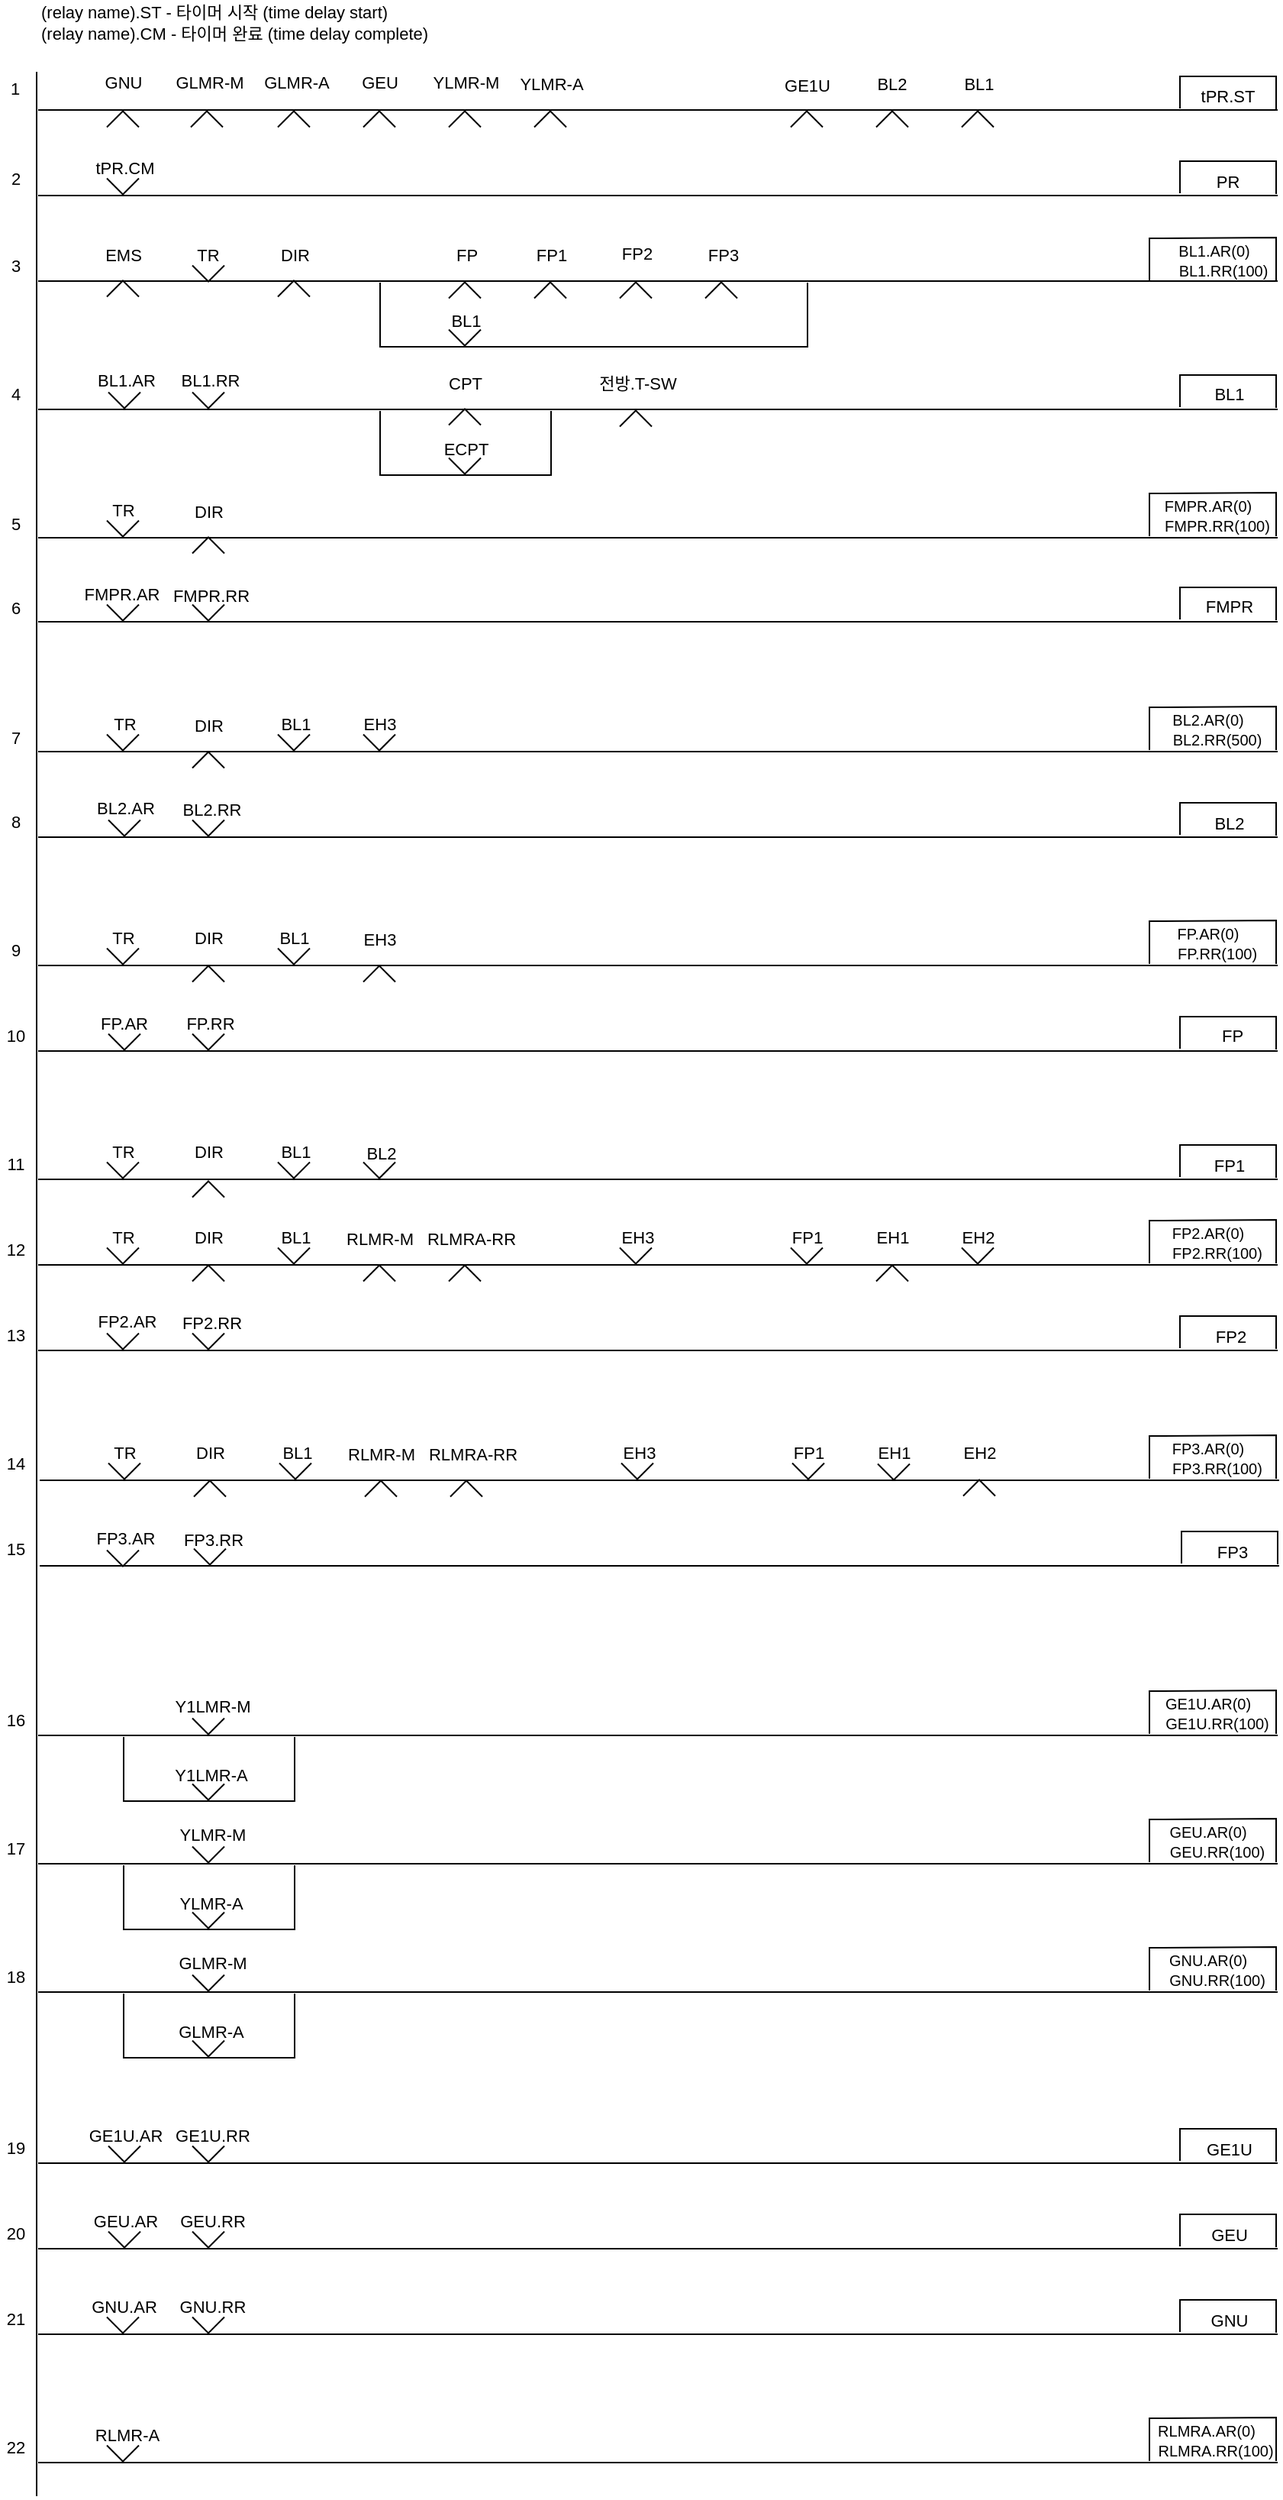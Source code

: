 <mxfile version="28.2.5" pages="2">
  <diagram name="단선-신호제어로직-하선" id="mrLvQRGA3PyRm6rwbz6y">
    <mxGraphModel dx="1063" dy="641" grid="1" gridSize="10" guides="1" tooltips="1" connect="1" arrows="1" fold="1" page="1" pageScale="1" pageWidth="827" pageHeight="1169" math="0" shadow="0">
      <root>
        <mxCell id="0" />
        <mxCell id="1" parent="0" />
        <mxCell id="7ok6oC4QqBGluofvjfyL-1" value="" style="endArrow=none;html=1;rounded=0;" parent="1" edge="1">
          <mxGeometry width="50" height="50" relative="1" as="geometry">
            <mxPoint x="445" y="152" as="sourcePoint" />
            <mxPoint x="1257" y="152" as="targetPoint" />
          </mxGeometry>
        </mxCell>
        <mxCell id="7ok6oC4QqBGluofvjfyL-2" value="GNU" style="text;html=1;strokeColor=none;fillColor=none;align=center;verticalAlign=middle;whiteSpace=wrap;rounded=0;fontFamily=Helvetica;fontSize=11;fontColor=default;" parent="1" vertex="1">
          <mxGeometry x="481" y="128" width="40" height="11" as="geometry" />
        </mxCell>
        <mxCell id="7ok6oC4QqBGluofvjfyL-3" value="" style="endArrow=none;html=1;rounded=0;" parent="1" edge="1">
          <mxGeometry width="50" height="50" relative="1" as="geometry">
            <mxPoint x="444" y="1714" as="sourcePoint" />
            <mxPoint x="444" y="127" as="targetPoint" />
          </mxGeometry>
        </mxCell>
        <mxCell id="7ok6oC4QqBGluofvjfyL-4" value="GLMR-M" style="text;html=1;strokeColor=none;fillColor=none;align=center;verticalAlign=middle;whiteSpace=wrap;rounded=0;fontFamily=Helvetica;fontSize=11;fontColor=default;" parent="1" vertex="1">
          <mxGeometry x="534" y="128" width="47" height="11" as="geometry" />
        </mxCell>
        <mxCell id="7ok6oC4QqBGluofvjfyL-5" value="GLMR-A" style="text;html=1;strokeColor=none;fillColor=none;align=center;verticalAlign=middle;whiteSpace=wrap;rounded=0;fontFamily=Helvetica;fontSize=11;fontColor=default;" parent="1" vertex="1">
          <mxGeometry x="591" y="128" width="47" height="11" as="geometry" />
        </mxCell>
        <mxCell id="7ok6oC4QqBGluofvjfyL-6" value="GEU" style="text;html=1;strokeColor=none;fillColor=none;align=center;verticalAlign=middle;whiteSpace=wrap;rounded=0;fontFamily=Helvetica;fontSize=11;fontColor=default;" parent="1" vertex="1">
          <mxGeometry x="649" y="128" width="40" height="11" as="geometry" />
        </mxCell>
        <mxCell id="7ok6oC4QqBGluofvjfyL-7" value="YLMR-M" style="text;html=1;strokeColor=none;fillColor=none;align=center;verticalAlign=middle;whiteSpace=wrap;rounded=0;fontFamily=Helvetica;fontSize=11;fontColor=default;" parent="1" vertex="1">
          <mxGeometry x="702" y="128" width="47" height="11" as="geometry" />
        </mxCell>
        <mxCell id="7ok6oC4QqBGluofvjfyL-8" value="YLMR-A" style="text;html=1;strokeColor=none;fillColor=none;align=center;verticalAlign=middle;whiteSpace=wrap;rounded=0;fontFamily=Helvetica;fontSize=11;fontColor=default;" parent="1" vertex="1">
          <mxGeometry x="758" y="129" width="47" height="12" as="geometry" />
        </mxCell>
        <mxCell id="7ok6oC4QqBGluofvjfyL-9" value="GE1U" style="text;html=1;strokeColor=none;fillColor=none;align=center;verticalAlign=middle;whiteSpace=wrap;rounded=0;fontFamily=Helvetica;fontSize=11;fontColor=default;" parent="1" vertex="1">
          <mxGeometry x="929" y="131" width="40" height="10" as="geometry" />
        </mxCell>
        <mxCell id="7ok6oC4QqBGluofvjfyL-10" value="BL2" style="text;html=1;strokeColor=none;fillColor=none;align=center;verticalAlign=middle;whiteSpace=wrap;rounded=0;fontFamily=Helvetica;fontSize=11;fontColor=default;" parent="1" vertex="1">
          <mxGeometry x="981" y="130" width="47" height="9" as="geometry" />
        </mxCell>
        <mxCell id="7ok6oC4QqBGluofvjfyL-11" value="BL1" style="text;html=1;strokeColor=none;fillColor=none;align=center;verticalAlign=middle;whiteSpace=wrap;rounded=0;fontFamily=Helvetica;fontSize=11;fontColor=default;" parent="1" vertex="1">
          <mxGeometry x="1038" y="130" width="47" height="10" as="geometry" />
        </mxCell>
        <mxCell id="7ok6oC4QqBGluofvjfyL-12" value="tPR.CM" style="text;html=1;strokeColor=none;fillColor=none;align=center;verticalAlign=middle;whiteSpace=wrap;rounded=0;fontFamily=Helvetica;fontSize=11;fontColor=default;" parent="1" vertex="1">
          <mxGeometry x="482" y="184" width="40" height="11" as="geometry" />
        </mxCell>
        <mxCell id="7ok6oC4QqBGluofvjfyL-13" value="PR" style="text;html=1;strokeColor=none;fillColor=none;align=center;verticalAlign=middle;whiteSpace=wrap;rounded=0;fontFamily=Helvetica;fontSize=11;fontColor=default;" parent="1" vertex="1">
          <mxGeometry x="1201" y="192" width="47" height="13" as="geometry" />
        </mxCell>
        <mxCell id="7ok6oC4QqBGluofvjfyL-14" value="EMS" style="text;html=1;strokeColor=none;fillColor=none;align=center;verticalAlign=middle;whiteSpace=wrap;rounded=0;fontFamily=Helvetica;fontSize=11;fontColor=default;" parent="1" vertex="1">
          <mxGeometry x="481" y="240" width="40" height="13" as="geometry" />
        </mxCell>
        <mxCell id="7ok6oC4QqBGluofvjfyL-15" value="TR" style="text;html=1;strokeColor=none;fillColor=none;align=center;verticalAlign=middle;whiteSpace=wrap;rounded=0;fontFamily=Helvetica;fontSize=11;fontColor=default;" parent="1" vertex="1">
          <mxGeometry x="533" y="240" width="47" height="13" as="geometry" />
        </mxCell>
        <mxCell id="7ok6oC4QqBGluofvjfyL-16" value="DIR" style="text;html=1;strokeColor=none;fillColor=none;align=center;verticalAlign=middle;whiteSpace=wrap;rounded=0;fontFamily=Helvetica;fontSize=11;fontColor=default;" parent="1" vertex="1">
          <mxGeometry x="590" y="240" width="47" height="13" as="geometry" />
        </mxCell>
        <mxCell id="7ok6oC4QqBGluofvjfyL-17" value="FP" style="text;html=1;strokeColor=none;fillColor=none;align=center;verticalAlign=middle;whiteSpace=wrap;rounded=0;fontFamily=Helvetica;fontSize=11;fontColor=default;" parent="1" vertex="1">
          <mxGeometry x="706" y="240" width="40" height="13" as="geometry" />
        </mxCell>
        <mxCell id="7ok6oC4QqBGluofvjfyL-18" value="FP1" style="text;html=1;strokeColor=none;fillColor=none;align=center;verticalAlign=middle;whiteSpace=wrap;rounded=0;fontFamily=Helvetica;fontSize=11;fontColor=default;" parent="1" vertex="1">
          <mxGeometry x="758" y="240" width="47" height="13" as="geometry" />
        </mxCell>
        <mxCell id="7ok6oC4QqBGluofvjfyL-19" value="FP2" style="text;html=1;strokeColor=none;fillColor=none;align=center;verticalAlign=middle;whiteSpace=wrap;rounded=0;fontFamily=Helvetica;fontSize=11;fontColor=default;" parent="1" vertex="1">
          <mxGeometry x="814" y="239" width="47" height="14" as="geometry" />
        </mxCell>
        <mxCell id="7ok6oC4QqBGluofvjfyL-20" value="FP3" style="text;html=1;strokeColor=none;fillColor=none;align=center;verticalAlign=middle;whiteSpace=wrap;rounded=0;fontFamily=Helvetica;fontSize=11;fontColor=default;" parent="1" vertex="1">
          <mxGeometry x="874" y="240" width="40" height="13" as="geometry" />
        </mxCell>
        <mxCell id="7ok6oC4QqBGluofvjfyL-21" value="&lt;font style=&quot;font-size: 10px;&quot;&gt;BL1.AR(0)&lt;/font&gt;" style="text;html=1;strokeColor=none;fillColor=none;align=center;verticalAlign=middle;whiteSpace=wrap;rounded=0;fontFamily=Helvetica;fontSize=11;fontColor=default;" parent="1" vertex="1">
          <mxGeometry x="1192" y="238" width="47" height="12" as="geometry" />
        </mxCell>
        <mxCell id="7ok6oC4QqBGluofvjfyL-22" value="" style="endArrow=none;html=1;rounded=0;" parent="1" edge="1">
          <mxGeometry width="50" height="50" relative="1" as="geometry">
            <mxPoint x="669" y="265" as="sourcePoint" />
            <mxPoint x="949" y="265" as="targetPoint" />
            <Array as="points">
              <mxPoint x="669" y="307" />
              <mxPoint x="949" y="307" />
            </Array>
          </mxGeometry>
        </mxCell>
        <mxCell id="7ok6oC4QqBGluofvjfyL-23" value="BL1" style="text;html=1;strokeColor=none;fillColor=none;align=center;verticalAlign=middle;whiteSpace=wrap;rounded=0;fontFamily=Helvetica;fontSize=11;fontColor=default;" parent="1" vertex="1">
          <mxGeometry x="702" y="285" width="47" height="10" as="geometry" />
        </mxCell>
        <mxCell id="7ok6oC4QqBGluofvjfyL-24" value="BL1.RR" style="text;html=1;strokeColor=none;fillColor=none;align=center;verticalAlign=middle;whiteSpace=wrap;rounded=0;fontFamily=Helvetica;fontSize=11;fontColor=default;" parent="1" vertex="1">
          <mxGeometry x="538" y="320" width="40" height="17" as="geometry" />
        </mxCell>
        <mxCell id="7ok6oC4QqBGluofvjfyL-25" value="CPT" style="text;html=1;strokeColor=none;fillColor=none;align=center;verticalAlign=middle;whiteSpace=wrap;rounded=0;fontFamily=Helvetica;fontSize=11;fontColor=default;" parent="1" vertex="1">
          <mxGeometry x="705" y="324" width="40" height="14" as="geometry" />
        </mxCell>
        <mxCell id="7ok6oC4QqBGluofvjfyL-26" value="전방.T-SW" style="text;html=1;strokeColor=none;fillColor=none;align=center;verticalAlign=middle;whiteSpace=wrap;rounded=0;fontFamily=Helvetica;fontSize=11;fontColor=default;" parent="1" vertex="1">
          <mxGeometry x="807" y="323" width="62" height="15" as="geometry" />
        </mxCell>
        <mxCell id="7ok6oC4QqBGluofvjfyL-27" value="BL1" style="text;html=1;strokeColor=none;fillColor=none;align=center;verticalAlign=middle;whiteSpace=wrap;rounded=0;fontFamily=Helvetica;fontSize=11;fontColor=default;" parent="1" vertex="1">
          <mxGeometry x="1202" y="331" width="47" height="13" as="geometry" />
        </mxCell>
        <mxCell id="7ok6oC4QqBGluofvjfyL-28" value="" style="endArrow=none;html=1;rounded=0;" parent="1" edge="1">
          <mxGeometry width="50" height="50" relative="1" as="geometry">
            <mxPoint x="669" y="349" as="sourcePoint" />
            <mxPoint x="781" y="349" as="targetPoint" />
            <Array as="points">
              <mxPoint x="669" y="391" />
              <mxPoint x="781" y="391" />
            </Array>
          </mxGeometry>
        </mxCell>
        <mxCell id="7ok6oC4QqBGluofvjfyL-29" value="ECPT" style="text;html=1;strokeColor=none;fillColor=none;align=center;verticalAlign=middle;whiteSpace=wrap;rounded=0;fontFamily=Helvetica;fontSize=11;fontColor=default;" parent="1" vertex="1">
          <mxGeometry x="702" y="368" width="47" height="12" as="geometry" />
        </mxCell>
        <mxCell id="7ok6oC4QqBGluofvjfyL-30" value="TR" style="text;html=1;strokeColor=none;fillColor=none;align=center;verticalAlign=middle;whiteSpace=wrap;rounded=0;fontFamily=Helvetica;fontSize=11;fontColor=default;" parent="1" vertex="1">
          <mxGeometry x="481" y="407" width="40" height="14" as="geometry" />
        </mxCell>
        <mxCell id="7ok6oC4QqBGluofvjfyL-31" value="DIR" style="text;html=1;strokeColor=none;fillColor=none;align=center;verticalAlign=middle;whiteSpace=wrap;rounded=0;fontFamily=Helvetica;fontSize=11;fontColor=default;" parent="1" vertex="1">
          <mxGeometry x="537" y="407" width="40" height="16" as="geometry" />
        </mxCell>
        <mxCell id="7ok6oC4QqBGluofvjfyL-32" value="FMPR.AR" style="text;html=1;strokeColor=none;fillColor=none;align=center;verticalAlign=middle;whiteSpace=wrap;rounded=0;fontFamily=Helvetica;fontSize=11;fontColor=default;" parent="1" vertex="1">
          <mxGeometry x="480" y="461" width="40" height="16" as="geometry" />
        </mxCell>
        <mxCell id="7ok6oC4QqBGluofvjfyL-33" value="FMPR" style="text;html=1;strokeColor=none;fillColor=none;align=center;verticalAlign=middle;whiteSpace=wrap;rounded=0;fontFamily=Helvetica;fontSize=11;fontColor=default;" parent="1" vertex="1">
          <mxGeometry x="1202" y="470" width="47" height="13" as="geometry" />
        </mxCell>
        <mxCell id="7ok6oC4QqBGluofvjfyL-34" value="FMPR.RR" style="text;html=1;strokeColor=none;fillColor=none;align=center;verticalAlign=middle;whiteSpace=wrap;rounded=0;fontFamily=Helvetica;fontSize=11;fontColor=default;" parent="1" vertex="1">
          <mxGeometry x="535" y="461" width="47" height="17" as="geometry" />
        </mxCell>
        <mxCell id="7ok6oC4QqBGluofvjfyL-35" value="TR" style="text;html=1;strokeColor=none;fillColor=none;align=center;verticalAlign=middle;whiteSpace=wrap;rounded=0;fontFamily=Helvetica;fontSize=11;fontColor=default;" parent="1" vertex="1">
          <mxGeometry x="482" y="545" width="40" height="17" as="geometry" />
        </mxCell>
        <mxCell id="7ok6oC4QqBGluofvjfyL-36" value="DIR" style="text;html=1;strokeColor=none;fillColor=none;align=center;verticalAlign=middle;whiteSpace=wrap;rounded=0;fontFamily=Helvetica;fontSize=11;fontColor=default;" parent="1" vertex="1">
          <mxGeometry x="537" y="547" width="40" height="16" as="geometry" />
        </mxCell>
        <mxCell id="7ok6oC4QqBGluofvjfyL-37" value="BL2.RR" style="text;html=1;strokeColor=none;fillColor=none;align=center;verticalAlign=middle;whiteSpace=wrap;rounded=0;fontFamily=Helvetica;fontSize=11;fontColor=default;" parent="1" vertex="1">
          <mxGeometry x="539" y="602" width="40" height="16" as="geometry" />
        </mxCell>
        <mxCell id="7ok6oC4QqBGluofvjfyL-38" value="BL2" style="text;html=1;strokeColor=none;fillColor=none;align=center;verticalAlign=middle;whiteSpace=wrap;rounded=0;fontFamily=Helvetica;fontSize=11;fontColor=default;" parent="1" vertex="1">
          <mxGeometry x="1202" y="612" width="47" height="13" as="geometry" />
        </mxCell>
        <mxCell id="7ok6oC4QqBGluofvjfyL-39" value="BL2.AR" style="text;html=1;strokeColor=none;fillColor=none;align=center;verticalAlign=middle;whiteSpace=wrap;rounded=0;fontFamily=Helvetica;fontSize=11;fontColor=default;" parent="1" vertex="1">
          <mxGeometry x="479" y="600" width="47" height="18" as="geometry" />
        </mxCell>
        <mxCell id="7ok6oC4QqBGluofvjfyL-40" value="BL1" style="text;html=1;strokeColor=none;fillColor=none;align=center;verticalAlign=middle;whiteSpace=wrap;rounded=0;fontFamily=Helvetica;fontSize=11;fontColor=default;" parent="1" vertex="1">
          <mxGeometry x="594" y="545" width="40" height="18" as="geometry" />
        </mxCell>
        <mxCell id="7ok6oC4QqBGluofvjfyL-41" value="EH3" style="text;html=1;strokeColor=none;fillColor=none;align=center;verticalAlign=middle;whiteSpace=wrap;rounded=0;fontFamily=Helvetica;fontSize=11;fontColor=default;" parent="1" vertex="1">
          <mxGeometry x="649" y="545" width="40" height="17" as="geometry" />
        </mxCell>
        <mxCell id="7ok6oC4QqBGluofvjfyL-42" value="TR" style="text;html=1;strokeColor=none;fillColor=none;align=center;verticalAlign=middle;whiteSpace=wrap;rounded=0;fontFamily=Helvetica;fontSize=11;fontColor=default;" parent="1" vertex="1">
          <mxGeometry x="481" y="688" width="40" height="11" as="geometry" />
        </mxCell>
        <mxCell id="7ok6oC4QqBGluofvjfyL-43" value="DIR" style="text;html=1;strokeColor=none;fillColor=none;align=center;verticalAlign=middle;whiteSpace=wrap;rounded=0;fontFamily=Helvetica;fontSize=11;fontColor=default;" parent="1" vertex="1">
          <mxGeometry x="537" y="689" width="40" height="10" as="geometry" />
        </mxCell>
        <mxCell id="7ok6oC4QqBGluofvjfyL-44" value="FP.RR" style="text;html=1;strokeColor=none;fillColor=none;align=center;verticalAlign=middle;whiteSpace=wrap;rounded=0;fontFamily=Helvetica;fontSize=11;fontColor=default;" parent="1" vertex="1">
          <mxGeometry x="538" y="745" width="40" height="9" as="geometry" />
        </mxCell>
        <mxCell id="7ok6oC4QqBGluofvjfyL-45" value="FP" style="text;html=1;strokeColor=none;fillColor=none;align=center;verticalAlign=middle;whiteSpace=wrap;rounded=0;fontFamily=Helvetica;fontSize=11;fontColor=default;" parent="1" vertex="1">
          <mxGeometry x="1204" y="751" width="47" height="13" as="geometry" />
        </mxCell>
        <mxCell id="7ok6oC4QqBGluofvjfyL-46" value="FP.AR" style="text;html=1;strokeColor=none;fillColor=none;align=center;verticalAlign=middle;whiteSpace=wrap;rounded=0;fontFamily=Helvetica;fontSize=11;fontColor=default;" parent="1" vertex="1">
          <mxGeometry x="478" y="743" width="47" height="13" as="geometry" />
        </mxCell>
        <mxCell id="7ok6oC4QqBGluofvjfyL-47" value="BL1" style="text;html=1;strokeColor=none;fillColor=none;align=center;verticalAlign=middle;whiteSpace=wrap;rounded=0;fontFamily=Helvetica;fontSize=11;fontColor=default;" parent="1" vertex="1">
          <mxGeometry x="593" y="688" width="40" height="12" as="geometry" />
        </mxCell>
        <mxCell id="7ok6oC4QqBGluofvjfyL-48" value="EH3" style="text;html=1;strokeColor=none;fillColor=none;align=center;verticalAlign=middle;whiteSpace=wrap;rounded=0;fontFamily=Helvetica;fontSize=11;fontColor=default;" parent="1" vertex="1">
          <mxGeometry x="649" y="689" width="40" height="11" as="geometry" />
        </mxCell>
        <mxCell id="7ok6oC4QqBGluofvjfyL-49" value="TR" style="text;html=1;strokeColor=none;fillColor=none;align=center;verticalAlign=middle;whiteSpace=wrap;rounded=0;fontFamily=Helvetica;fontSize=11;fontColor=default;" parent="1" vertex="1">
          <mxGeometry x="481" y="829" width="40" height="10" as="geometry" />
        </mxCell>
        <mxCell id="7ok6oC4QqBGluofvjfyL-50" value="DIR" style="text;html=1;strokeColor=none;fillColor=none;align=center;verticalAlign=middle;whiteSpace=wrap;rounded=0;fontFamily=Helvetica;fontSize=11;fontColor=default;" parent="1" vertex="1">
          <mxGeometry x="537" y="829" width="40" height="9" as="geometry" />
        </mxCell>
        <mxCell id="7ok6oC4QqBGluofvjfyL-51" value="FP1" style="text;html=1;strokeColor=none;fillColor=none;align=center;verticalAlign=middle;whiteSpace=wrap;rounded=0;fontFamily=Helvetica;fontSize=11;fontColor=default;" parent="1" vertex="1">
          <mxGeometry x="1202" y="836" width="47" height="13" as="geometry" />
        </mxCell>
        <mxCell id="7ok6oC4QqBGluofvjfyL-52" value="BL1" style="text;html=1;strokeColor=none;fillColor=none;align=center;verticalAlign=middle;whiteSpace=wrap;rounded=0;fontFamily=Helvetica;fontSize=11;fontColor=default;" parent="1" vertex="1">
          <mxGeometry x="594" y="828" width="40" height="11" as="geometry" />
        </mxCell>
        <mxCell id="7ok6oC4QqBGluofvjfyL-53" value="BL2" style="text;html=1;strokeColor=none;fillColor=none;align=center;verticalAlign=middle;whiteSpace=wrap;rounded=0;fontFamily=Helvetica;fontSize=11;fontColor=default;" parent="1" vertex="1">
          <mxGeometry x="650" y="830" width="40" height="10" as="geometry" />
        </mxCell>
        <mxCell id="7ok6oC4QqBGluofvjfyL-54" value="TR" style="text;html=1;strokeColor=none;fillColor=none;align=center;verticalAlign=middle;whiteSpace=wrap;rounded=0;fontFamily=Helvetica;fontSize=11;fontColor=default;" parent="1" vertex="1">
          <mxGeometry x="481" y="885" width="40" height="9" as="geometry" />
        </mxCell>
        <mxCell id="7ok6oC4QqBGluofvjfyL-55" value="DIR" style="text;html=1;strokeColor=none;fillColor=none;align=center;verticalAlign=middle;whiteSpace=wrap;rounded=0;fontFamily=Helvetica;fontSize=11;fontColor=default;" parent="1" vertex="1">
          <mxGeometry x="537" y="886" width="40" height="8" as="geometry" />
        </mxCell>
        <mxCell id="7ok6oC4QqBGluofvjfyL-56" value="FP2.RR" style="text;html=1;strokeColor=none;fillColor=none;align=center;verticalAlign=middle;whiteSpace=wrap;rounded=0;fontFamily=Helvetica;fontSize=11;fontColor=default;" parent="1" vertex="1">
          <mxGeometry x="539" y="941" width="40" height="9" as="geometry" />
        </mxCell>
        <mxCell id="7ok6oC4QqBGluofvjfyL-57" value="FP2" style="text;html=1;strokeColor=none;fillColor=none;align=center;verticalAlign=middle;whiteSpace=wrap;rounded=0;fontFamily=Helvetica;fontSize=11;fontColor=default;" parent="1" vertex="1">
          <mxGeometry x="1203" y="948" width="47" height="13" as="geometry" />
        </mxCell>
        <mxCell id="7ok6oC4QqBGluofvjfyL-58" value="FP2.AR" style="text;html=1;strokeColor=none;fillColor=none;align=center;verticalAlign=middle;whiteSpace=wrap;rounded=0;fontFamily=Helvetica;fontSize=11;fontColor=default;" parent="1" vertex="1">
          <mxGeometry x="480" y="941" width="47" height="8" as="geometry" />
        </mxCell>
        <mxCell id="7ok6oC4QqBGluofvjfyL-59" value="BL1" style="text;html=1;strokeColor=none;fillColor=none;align=center;verticalAlign=middle;whiteSpace=wrap;rounded=0;fontFamily=Helvetica;fontSize=11;fontColor=default;" parent="1" vertex="1">
          <mxGeometry x="594" y="885" width="40" height="10" as="geometry" />
        </mxCell>
        <mxCell id="7ok6oC4QqBGluofvjfyL-60" value="RLMR-M" style="text;html=1;strokeColor=none;fillColor=none;align=center;verticalAlign=middle;whiteSpace=wrap;rounded=0;fontFamily=Helvetica;fontSize=11;fontColor=default;" parent="1" vertex="1">
          <mxGeometry x="643" y="886" width="52" height="9" as="geometry" />
        </mxCell>
        <mxCell id="7ok6oC4QqBGluofvjfyL-61" value="RLMRA-RR" style="text;html=1;strokeColor=none;fillColor=none;align=center;verticalAlign=middle;whiteSpace=wrap;rounded=0;fontFamily=Helvetica;fontSize=11;fontColor=default;" parent="1" vertex="1">
          <mxGeometry x="695" y="886" width="68" height="9" as="geometry" />
        </mxCell>
        <mxCell id="7ok6oC4QqBGluofvjfyL-62" value="EH3" style="text;html=1;strokeColor=none;fillColor=none;align=center;verticalAlign=middle;whiteSpace=wrap;rounded=0;fontFamily=Helvetica;fontSize=11;fontColor=default;" parent="1" vertex="1">
          <mxGeometry x="818" y="885" width="40" height="9" as="geometry" />
        </mxCell>
        <mxCell id="7ok6oC4QqBGluofvjfyL-63" value="FP1" style="text;html=1;strokeColor=none;fillColor=none;align=center;verticalAlign=middle;whiteSpace=wrap;rounded=0;fontFamily=Helvetica;fontSize=11;fontColor=default;" parent="1" vertex="1">
          <mxGeometry x="929" y="885" width="40" height="9" as="geometry" />
        </mxCell>
        <mxCell id="7ok6oC4QqBGluofvjfyL-64" value="EH2" style="text;html=1;strokeColor=none;fillColor=none;align=center;verticalAlign=middle;whiteSpace=wrap;rounded=0;fontFamily=Helvetica;fontSize=11;fontColor=default;" parent="1" vertex="1">
          <mxGeometry x="1041" y="885" width="40" height="9" as="geometry" />
        </mxCell>
        <mxCell id="7ok6oC4QqBGluofvjfyL-65" value="EH1" style="text;html=1;strokeColor=none;fillColor=none;align=center;verticalAlign=middle;whiteSpace=wrap;rounded=0;fontFamily=Helvetica;fontSize=11;fontColor=default;" parent="1" vertex="1">
          <mxGeometry x="985" y="886" width="40" height="8" as="geometry" />
        </mxCell>
        <mxCell id="7ok6oC4QqBGluofvjfyL-66" value="Y1LMR-M" style="text;html=1;strokeColor=none;fillColor=none;align=center;verticalAlign=middle;whiteSpace=wrap;rounded=0;fontFamily=Helvetica;fontSize=11;fontColor=default;" parent="1" vertex="1">
          <mxGeometry x="533" y="1187" width="53" height="20" as="geometry" />
        </mxCell>
        <mxCell id="7ok6oC4QqBGluofvjfyL-67" value="Y1LMR-A" style="text;html=1;strokeColor=none;fillColor=none;align=center;verticalAlign=middle;whiteSpace=wrap;rounded=0;fontFamily=Helvetica;fontSize=11;fontColor=default;" parent="1" vertex="1">
          <mxGeometry x="531" y="1232" width="55" height="20" as="geometry" />
        </mxCell>
        <mxCell id="7ok6oC4QqBGluofvjfyL-68" value="RLMR-A" style="text;html=1;strokeColor=none;fillColor=none;align=center;verticalAlign=middle;whiteSpace=wrap;rounded=0;fontFamily=Helvetica;fontSize=11;fontColor=default;" parent="1" vertex="1">
          <mxGeometry x="477" y="1666" width="53" height="15" as="geometry" />
        </mxCell>
        <mxCell id="7ok6oC4QqBGluofvjfyL-69" value="1" style="text;html=1;strokeColor=none;fillColor=none;align=center;verticalAlign=middle;whiteSpace=wrap;rounded=0;fontFamily=Helvetica;fontSize=11;fontColor=default;" parent="1" vertex="1">
          <mxGeometry x="420" y="128" width="20" height="20" as="geometry" />
        </mxCell>
        <mxCell id="7ok6oC4QqBGluofvjfyL-70" value="2" style="text;html=1;strokeColor=none;fillColor=none;align=center;verticalAlign=middle;whiteSpace=wrap;rounded=0;fontFamily=Helvetica;fontSize=11;fontColor=default;" parent="1" vertex="1">
          <mxGeometry x="420" y="189" width="21" height="16" as="geometry" />
        </mxCell>
        <mxCell id="7ok6oC4QqBGluofvjfyL-71" value="" style="endArrow=none;html=1;rounded=0;" parent="1" edge="1">
          <mxGeometry width="50" height="50" relative="1" as="geometry">
            <mxPoint x="445" y="208" as="sourcePoint" />
            <mxPoint x="1257" y="208" as="targetPoint" />
          </mxGeometry>
        </mxCell>
        <mxCell id="7ok6oC4QqBGluofvjfyL-72" value="" style="endArrow=none;html=1;rounded=0;labelBackgroundColor=default;fontFamily=Helvetica;fontSize=11;fontColor=default;startSize=3;endSize=3;sourcePerimeterSpacing=0;strokeColor=default;shape=connector;jumpStyle=none;jumpSize=6;" parent="1" edge="1">
          <mxGeometry width="50" height="50" relative="1" as="geometry">
            <mxPoint x="1193" y="206.5" as="sourcePoint" />
            <mxPoint x="1256" y="207" as="targetPoint" />
            <Array as="points">
              <mxPoint x="1193" y="185.5" />
              <mxPoint x="1256" y="185.5" />
            </Array>
          </mxGeometry>
        </mxCell>
        <mxCell id="7ok6oC4QqBGluofvjfyL-73" value="" style="verticalLabelPosition=bottom;html=1;verticalAlign=top;align=center;shape=mxgraph.floorplan.windowBow;strokeWidth=1;fontSize=11;direction=west;" parent="1" vertex="1">
          <mxGeometry x="490" y="152.5" width="21" height="11" as="geometry" />
        </mxCell>
        <mxCell id="7ok6oC4QqBGluofvjfyL-74" value="" style="verticalLabelPosition=bottom;html=1;verticalAlign=top;align=center;shape=mxgraph.floorplan.windowBow;strokeWidth=1;fontSize=11;direction=west;" parent="1" vertex="1">
          <mxGeometry x="545" y="152.5" width="21" height="11" as="geometry" />
        </mxCell>
        <mxCell id="7ok6oC4QqBGluofvjfyL-75" value="" style="verticalLabelPosition=bottom;html=1;verticalAlign=top;align=center;shape=mxgraph.floorplan.windowBow;strokeWidth=1;fontSize=11;direction=west;" parent="1" vertex="1">
          <mxGeometry x="602" y="152.5" width="21" height="11" as="geometry" />
        </mxCell>
        <mxCell id="7ok6oC4QqBGluofvjfyL-76" value="" style="verticalLabelPosition=bottom;html=1;verticalAlign=top;align=center;shape=mxgraph.floorplan.windowBow;strokeWidth=1;fontSize=11;direction=west;" parent="1" vertex="1">
          <mxGeometry x="658" y="152.5" width="21" height="11" as="geometry" />
        </mxCell>
        <mxCell id="7ok6oC4QqBGluofvjfyL-77" value="" style="verticalLabelPosition=bottom;html=1;verticalAlign=top;align=center;shape=mxgraph.floorplan.windowBow;strokeWidth=1;fontSize=11;direction=west;" parent="1" vertex="1">
          <mxGeometry x="714" y="152.5" width="21" height="11" as="geometry" />
        </mxCell>
        <mxCell id="7ok6oC4QqBGluofvjfyL-78" value="" style="verticalLabelPosition=bottom;html=1;verticalAlign=top;align=center;shape=mxgraph.floorplan.windowBow;strokeWidth=1;fontSize=11;direction=west;" parent="1" vertex="1">
          <mxGeometry x="770" y="152.5" width="21" height="11" as="geometry" />
        </mxCell>
        <mxCell id="7ok6oC4QqBGluofvjfyL-79" value="" style="verticalLabelPosition=bottom;html=1;verticalAlign=top;align=center;shape=mxgraph.floorplan.windowBow;strokeWidth=1;fontSize=11;direction=west;" parent="1" vertex="1">
          <mxGeometry x="938" y="152.5" width="21" height="11" as="geometry" />
        </mxCell>
        <mxCell id="7ok6oC4QqBGluofvjfyL-80" value="" style="verticalLabelPosition=bottom;html=1;verticalAlign=top;align=center;shape=mxgraph.floorplan.windowBow;strokeWidth=1;fontSize=11;direction=west;" parent="1" vertex="1">
          <mxGeometry x="994" y="152.5" width="21" height="11" as="geometry" />
        </mxCell>
        <mxCell id="7ok6oC4QqBGluofvjfyL-81" value="" style="verticalLabelPosition=bottom;html=1;verticalAlign=top;align=center;shape=mxgraph.floorplan.windowBow;strokeWidth=1;fontSize=11;direction=west;" parent="1" vertex="1">
          <mxGeometry x="1050" y="152.5" width="21" height="11" as="geometry" />
        </mxCell>
        <mxCell id="7ok6oC4QqBGluofvjfyL-82" value="" style="verticalLabelPosition=bottom;html=1;verticalAlign=top;align=center;shape=mxgraph.floorplan.windowBow;strokeWidth=1;fontSize=11;direction=east;" parent="1" vertex="1">
          <mxGeometry x="490" y="196.5" width="21" height="11" as="geometry" />
        </mxCell>
        <mxCell id="7ok6oC4QqBGluofvjfyL-83" value="" style="endArrow=none;html=1;rounded=0;" parent="1" edge="1">
          <mxGeometry width="50" height="50" relative="1" as="geometry">
            <mxPoint x="445" y="264" as="sourcePoint" />
            <mxPoint x="1257" y="264" as="targetPoint" />
          </mxGeometry>
        </mxCell>
        <mxCell id="7ok6oC4QqBGluofvjfyL-84" value="" style="endArrow=none;html=1;rounded=0;labelBackgroundColor=default;fontFamily=Helvetica;fontSize=11;fontColor=default;startSize=3;endSize=3;sourcePerimeterSpacing=0;strokeColor=default;shape=connector;jumpStyle=none;jumpSize=6;" parent="1" edge="1">
          <mxGeometry width="50" height="50" relative="1" as="geometry">
            <mxPoint x="1173" y="264" as="sourcePoint" />
            <mxPoint x="1256" y="264" as="targetPoint" />
            <Array as="points">
              <mxPoint x="1173" y="236" />
              <mxPoint x="1256" y="235.5" />
            </Array>
          </mxGeometry>
        </mxCell>
        <mxCell id="7ok6oC4QqBGluofvjfyL-85" value="" style="verticalLabelPosition=bottom;html=1;verticalAlign=top;align=center;shape=mxgraph.floorplan.windowBow;strokeWidth=1;fontSize=11;direction=west;" parent="1" vertex="1">
          <mxGeometry x="490" y="263.5" width="21" height="11" as="geometry" />
        </mxCell>
        <mxCell id="7ok6oC4QqBGluofvjfyL-86" value="" style="verticalLabelPosition=bottom;html=1;verticalAlign=top;align=center;shape=mxgraph.floorplan.windowBow;strokeWidth=1;fontSize=11;direction=east;" parent="1" vertex="1">
          <mxGeometry x="546" y="253.5" width="21" height="11" as="geometry" />
        </mxCell>
        <mxCell id="7ok6oC4QqBGluofvjfyL-87" value="" style="verticalLabelPosition=bottom;html=1;verticalAlign=top;align=center;shape=mxgraph.floorplan.windowBow;strokeWidth=1;fontSize=11;direction=west;" parent="1" vertex="1">
          <mxGeometry x="602" y="263.5" width="21" height="11" as="geometry" />
        </mxCell>
        <mxCell id="7ok6oC4QqBGluofvjfyL-88" value="" style="verticalLabelPosition=bottom;html=1;verticalAlign=top;align=center;shape=mxgraph.floorplan.windowBow;strokeWidth=1;fontSize=11;direction=west;" parent="1" vertex="1">
          <mxGeometry x="714" y="264.5" width="21" height="11" as="geometry" />
        </mxCell>
        <mxCell id="7ok6oC4QqBGluofvjfyL-89" value="" style="verticalLabelPosition=bottom;html=1;verticalAlign=top;align=center;shape=mxgraph.floorplan.windowBow;strokeWidth=1;fontSize=11;direction=west;" parent="1" vertex="1">
          <mxGeometry x="770" y="264.5" width="21" height="11" as="geometry" />
        </mxCell>
        <mxCell id="7ok6oC4QqBGluofvjfyL-90" value="" style="verticalLabelPosition=bottom;html=1;verticalAlign=top;align=center;shape=mxgraph.floorplan.windowBow;strokeWidth=1;fontSize=11;direction=west;" parent="1" vertex="1">
          <mxGeometry x="826" y="264.5" width="21" height="11" as="geometry" />
        </mxCell>
        <mxCell id="7ok6oC4QqBGluofvjfyL-91" value="" style="verticalLabelPosition=bottom;html=1;verticalAlign=top;align=center;shape=mxgraph.floorplan.windowBow;strokeWidth=1;fontSize=11;direction=west;" parent="1" vertex="1">
          <mxGeometry x="882" y="264.5" width="21" height="11" as="geometry" />
        </mxCell>
        <mxCell id="7ok6oC4QqBGluofvjfyL-92" value="" style="verticalLabelPosition=bottom;html=1;verticalAlign=top;align=center;shape=mxgraph.floorplan.windowBow;strokeWidth=1;fontSize=11;direction=east;" parent="1" vertex="1">
          <mxGeometry x="714" y="295.5" width="21" height="11" as="geometry" />
        </mxCell>
        <mxCell id="7ok6oC4QqBGluofvjfyL-93" value="" style="endArrow=none;html=1;rounded=0;" parent="1" edge="1">
          <mxGeometry width="50" height="50" relative="1" as="geometry">
            <mxPoint x="445" y="348" as="sourcePoint" />
            <mxPoint x="1257" y="348" as="targetPoint" />
          </mxGeometry>
        </mxCell>
        <mxCell id="7ok6oC4QqBGluofvjfyL-94" value="" style="endArrow=none;html=1;rounded=0;labelBackgroundColor=default;fontFamily=Helvetica;fontSize=11;fontColor=default;startSize=3;endSize=3;sourcePerimeterSpacing=0;strokeColor=default;shape=connector;jumpStyle=none;jumpSize=6;" parent="1" edge="1">
          <mxGeometry width="50" height="50" relative="1" as="geometry">
            <mxPoint x="1193.0" y="346.5" as="sourcePoint" />
            <mxPoint x="1256.0" y="347" as="targetPoint" />
            <Array as="points">
              <mxPoint x="1193" y="325.5" />
              <mxPoint x="1256" y="325.5" />
            </Array>
          </mxGeometry>
        </mxCell>
        <mxCell id="7ok6oC4QqBGluofvjfyL-95" value="" style="verticalLabelPosition=bottom;html=1;verticalAlign=top;align=center;shape=mxgraph.floorplan.windowBow;strokeWidth=1;fontSize=11;direction=east;" parent="1" vertex="1">
          <mxGeometry x="546" y="336.5" width="21" height="11" as="geometry" />
        </mxCell>
        <mxCell id="7ok6oC4QqBGluofvjfyL-96" value="" style="verticalLabelPosition=bottom;html=1;verticalAlign=top;align=center;shape=mxgraph.floorplan.windowBow;strokeWidth=1;fontSize=11;direction=west;" parent="1" vertex="1">
          <mxGeometry x="714" y="347.5" width="21" height="11" as="geometry" />
        </mxCell>
        <mxCell id="7ok6oC4QqBGluofvjfyL-97" value="" style="verticalLabelPosition=bottom;html=1;verticalAlign=top;align=center;shape=mxgraph.floorplan.windowBow;strokeWidth=1;fontSize=11;direction=east;" parent="1" vertex="1">
          <mxGeometry x="714" y="379.5" width="21" height="11" as="geometry" />
        </mxCell>
        <mxCell id="7ok6oC4QqBGluofvjfyL-98" value="" style="verticalLabelPosition=bottom;html=1;verticalAlign=top;align=center;shape=mxgraph.floorplan.windowBow;strokeWidth=1;fontSize=11;direction=west;" parent="1" vertex="1">
          <mxGeometry x="826" y="348.5" width="21" height="11" as="geometry" />
        </mxCell>
        <mxCell id="7ok6oC4QqBGluofvjfyL-99" value="" style="endArrow=none;html=1;rounded=0;" parent="1" edge="1">
          <mxGeometry width="50" height="50" relative="1" as="geometry">
            <mxPoint x="445" y="432.0" as="sourcePoint" />
            <mxPoint x="1257" y="432.0" as="targetPoint" />
          </mxGeometry>
        </mxCell>
        <mxCell id="7ok6oC4QqBGluofvjfyL-100" value="" style="verticalLabelPosition=bottom;html=1;verticalAlign=top;align=center;shape=mxgraph.floorplan.windowBow;strokeWidth=1;fontSize=11;direction=east;" parent="1" vertex="1">
          <mxGeometry x="490" y="420.5" width="21" height="11" as="geometry" />
        </mxCell>
        <mxCell id="7ok6oC4QqBGluofvjfyL-101" value="" style="verticalLabelPosition=bottom;html=1;verticalAlign=top;align=center;shape=mxgraph.floorplan.windowBow;strokeWidth=1;fontSize=11;direction=west;" parent="1" vertex="1">
          <mxGeometry x="546" y="431.5" width="21" height="11" as="geometry" />
        </mxCell>
        <mxCell id="7ok6oC4QqBGluofvjfyL-102" value="" style="endArrow=none;html=1;rounded=0;" parent="1" edge="1">
          <mxGeometry width="50" height="50" relative="1" as="geometry">
            <mxPoint x="445" y="487.0" as="sourcePoint" />
            <mxPoint x="1257" y="487.0" as="targetPoint" />
          </mxGeometry>
        </mxCell>
        <mxCell id="7ok6oC4QqBGluofvjfyL-103" value="" style="endArrow=none;html=1;rounded=0;labelBackgroundColor=default;fontFamily=Helvetica;fontSize=11;fontColor=default;startSize=3;endSize=3;sourcePerimeterSpacing=0;strokeColor=default;shape=connector;jumpStyle=none;jumpSize=6;" parent="1" edge="1">
          <mxGeometry width="50" height="50" relative="1" as="geometry">
            <mxPoint x="1193.0" y="485.5" as="sourcePoint" />
            <mxPoint x="1256.0" y="486.0" as="targetPoint" />
            <Array as="points">
              <mxPoint x="1193" y="464.5" />
              <mxPoint x="1256" y="464.5" />
            </Array>
          </mxGeometry>
        </mxCell>
        <mxCell id="7ok6oC4QqBGluofvjfyL-104" value="" style="verticalLabelPosition=bottom;html=1;verticalAlign=top;align=center;shape=mxgraph.floorplan.windowBow;strokeWidth=1;fontSize=11;direction=east;" parent="1" vertex="1">
          <mxGeometry x="490" y="475.5" width="21" height="11" as="geometry" />
        </mxCell>
        <mxCell id="7ok6oC4QqBGluofvjfyL-105" value="" style="verticalLabelPosition=bottom;html=1;verticalAlign=top;align=center;shape=mxgraph.floorplan.windowBow;strokeWidth=1;fontSize=11;direction=east;" parent="1" vertex="1">
          <mxGeometry x="546" y="475.5" width="21" height="11" as="geometry" />
        </mxCell>
        <mxCell id="7ok6oC4QqBGluofvjfyL-106" value="" style="endArrow=none;html=1;rounded=0;" parent="1" edge="1">
          <mxGeometry width="50" height="50" relative="1" as="geometry">
            <mxPoint x="445" y="572.0" as="sourcePoint" />
            <mxPoint x="1257" y="572.0" as="targetPoint" />
          </mxGeometry>
        </mxCell>
        <mxCell id="7ok6oC4QqBGluofvjfyL-107" value="" style="verticalLabelPosition=bottom;html=1;verticalAlign=top;align=center;shape=mxgraph.floorplan.windowBow;strokeWidth=1;fontSize=11;direction=east;" parent="1" vertex="1">
          <mxGeometry x="490" y="560.5" width="21" height="11" as="geometry" />
        </mxCell>
        <mxCell id="7ok6oC4QqBGluofvjfyL-108" value="" style="verticalLabelPosition=bottom;html=1;verticalAlign=top;align=center;shape=mxgraph.floorplan.windowBow;strokeWidth=1;fontSize=11;direction=west;" parent="1" vertex="1">
          <mxGeometry x="546" y="572" width="21" height="11" as="geometry" />
        </mxCell>
        <mxCell id="7ok6oC4QqBGluofvjfyL-109" value="" style="verticalLabelPosition=bottom;html=1;verticalAlign=top;align=center;shape=mxgraph.floorplan.windowBow;strokeWidth=1;fontSize=11;direction=east;" parent="1" vertex="1">
          <mxGeometry x="602" y="560.5" width="21" height="11" as="geometry" />
        </mxCell>
        <mxCell id="7ok6oC4QqBGluofvjfyL-110" value="" style="verticalLabelPosition=bottom;html=1;verticalAlign=top;align=center;shape=mxgraph.floorplan.windowBow;strokeWidth=1;fontSize=11;direction=east;" parent="1" vertex="1">
          <mxGeometry x="658" y="560.5" width="21" height="11" as="geometry" />
        </mxCell>
        <mxCell id="7ok6oC4QqBGluofvjfyL-111" value="" style="endArrow=none;html=1;rounded=0;" parent="1" edge="1">
          <mxGeometry width="50" height="50" relative="1" as="geometry">
            <mxPoint x="445" y="628.0" as="sourcePoint" />
            <mxPoint x="1257" y="628.0" as="targetPoint" />
          </mxGeometry>
        </mxCell>
        <mxCell id="7ok6oC4QqBGluofvjfyL-112" value="" style="endArrow=none;html=1;rounded=0;labelBackgroundColor=default;fontFamily=Helvetica;fontSize=11;fontColor=default;startSize=3;endSize=3;sourcePerimeterSpacing=0;strokeColor=default;shape=connector;jumpStyle=none;jumpSize=6;" parent="1" edge="1">
          <mxGeometry width="50" height="50" relative="1" as="geometry">
            <mxPoint x="1193.0" y="626.5" as="sourcePoint" />
            <mxPoint x="1256.0" y="627" as="targetPoint" />
            <Array as="points">
              <mxPoint x="1193" y="605.5" />
              <mxPoint x="1256" y="605.5" />
            </Array>
          </mxGeometry>
        </mxCell>
        <mxCell id="7ok6oC4QqBGluofvjfyL-113" value="" style="verticalLabelPosition=bottom;html=1;verticalAlign=top;align=center;shape=mxgraph.floorplan.windowBow;strokeWidth=1;fontSize=11;direction=east;" parent="1" vertex="1">
          <mxGeometry x="546" y="616.5" width="21" height="11" as="geometry" />
        </mxCell>
        <mxCell id="7ok6oC4QqBGluofvjfyL-114" value="" style="verticalLabelPosition=bottom;html=1;verticalAlign=top;align=center;shape=mxgraph.floorplan.windowBow;strokeWidth=1;fontSize=11;direction=east;" parent="1" vertex="1">
          <mxGeometry x="491" y="616.5" width="21" height="11" as="geometry" />
        </mxCell>
        <mxCell id="7ok6oC4QqBGluofvjfyL-115" value="" style="endArrow=none;html=1;rounded=0;" parent="1" edge="1">
          <mxGeometry width="50" height="50" relative="1" as="geometry">
            <mxPoint x="445" y="712.0" as="sourcePoint" />
            <mxPoint x="1257" y="712.0" as="targetPoint" />
          </mxGeometry>
        </mxCell>
        <mxCell id="7ok6oC4QqBGluofvjfyL-116" value="" style="verticalLabelPosition=bottom;html=1;verticalAlign=top;align=center;shape=mxgraph.floorplan.windowBow;strokeWidth=1;fontSize=11;direction=east;" parent="1" vertex="1">
          <mxGeometry x="490" y="700.5" width="21" height="11" as="geometry" />
        </mxCell>
        <mxCell id="7ok6oC4QqBGluofvjfyL-117" value="" style="verticalLabelPosition=bottom;html=1;verticalAlign=top;align=center;shape=mxgraph.floorplan.windowBow;strokeWidth=1;fontSize=11;direction=west;" parent="1" vertex="1">
          <mxGeometry x="546" y="712" width="21" height="11" as="geometry" />
        </mxCell>
        <mxCell id="7ok6oC4QqBGluofvjfyL-118" value="" style="verticalLabelPosition=bottom;html=1;verticalAlign=top;align=center;shape=mxgraph.floorplan.windowBow;strokeWidth=1;fontSize=11;direction=east;" parent="1" vertex="1">
          <mxGeometry x="602" y="700.5" width="21" height="11" as="geometry" />
        </mxCell>
        <mxCell id="7ok6oC4QqBGluofvjfyL-119" value="" style="verticalLabelPosition=bottom;html=1;verticalAlign=top;align=center;shape=mxgraph.floorplan.windowBow;strokeWidth=1;fontSize=11;direction=west;" parent="1" vertex="1">
          <mxGeometry x="658" y="712" width="21" height="11" as="geometry" />
        </mxCell>
        <mxCell id="7ok6oC4QqBGluofvjfyL-120" value="" style="endArrow=none;html=1;rounded=0;" parent="1" edge="1">
          <mxGeometry width="50" height="50" relative="1" as="geometry">
            <mxPoint x="445" y="768.0" as="sourcePoint" />
            <mxPoint x="1257" y="768.0" as="targetPoint" />
          </mxGeometry>
        </mxCell>
        <mxCell id="7ok6oC4QqBGluofvjfyL-121" value="" style="endArrow=none;html=1;rounded=0;labelBackgroundColor=default;fontFamily=Helvetica;fontSize=11;fontColor=default;startSize=3;endSize=3;sourcePerimeterSpacing=0;strokeColor=default;shape=connector;jumpStyle=none;jumpSize=6;" parent="1" edge="1">
          <mxGeometry width="50" height="50" relative="1" as="geometry">
            <mxPoint x="1193.0" y="766.5" as="sourcePoint" />
            <mxPoint x="1256.0" y="767" as="targetPoint" />
            <Array as="points">
              <mxPoint x="1193" y="745.5" />
              <mxPoint x="1256" y="745.5" />
            </Array>
          </mxGeometry>
        </mxCell>
        <mxCell id="7ok6oC4QqBGluofvjfyL-122" value="" style="verticalLabelPosition=bottom;html=1;verticalAlign=top;align=center;shape=mxgraph.floorplan.windowBow;strokeWidth=1;fontSize=11;direction=east;" parent="1" vertex="1">
          <mxGeometry x="546" y="756.5" width="21" height="11" as="geometry" />
        </mxCell>
        <mxCell id="7ok6oC4QqBGluofvjfyL-123" value="" style="verticalLabelPosition=bottom;html=1;verticalAlign=top;align=center;shape=mxgraph.floorplan.windowBow;strokeWidth=1;fontSize=11;direction=east;" parent="1" vertex="1">
          <mxGeometry x="491" y="756.5" width="21" height="11" as="geometry" />
        </mxCell>
        <mxCell id="7ok6oC4QqBGluofvjfyL-124" value="" style="endArrow=none;html=1;rounded=0;" parent="1" edge="1">
          <mxGeometry width="50" height="50" relative="1" as="geometry">
            <mxPoint x="445" y="852.0" as="sourcePoint" />
            <mxPoint x="1257" y="852.0" as="targetPoint" />
          </mxGeometry>
        </mxCell>
        <mxCell id="7ok6oC4QqBGluofvjfyL-125" value="" style="endArrow=none;html=1;rounded=0;labelBackgroundColor=default;fontFamily=Helvetica;fontSize=11;fontColor=default;startSize=3;endSize=3;sourcePerimeterSpacing=0;strokeColor=default;shape=connector;jumpStyle=none;jumpSize=6;" parent="1" edge="1">
          <mxGeometry width="50" height="50" relative="1" as="geometry">
            <mxPoint x="1193.0" y="850.5" as="sourcePoint" />
            <mxPoint x="1256.0" y="851" as="targetPoint" />
            <Array as="points">
              <mxPoint x="1193" y="829.5" />
              <mxPoint x="1256" y="829.5" />
            </Array>
          </mxGeometry>
        </mxCell>
        <mxCell id="7ok6oC4QqBGluofvjfyL-126" value="" style="verticalLabelPosition=bottom;html=1;verticalAlign=top;align=center;shape=mxgraph.floorplan.windowBow;strokeWidth=1;fontSize=11;direction=east;" parent="1" vertex="1">
          <mxGeometry x="490" y="840.5" width="21" height="11" as="geometry" />
        </mxCell>
        <mxCell id="7ok6oC4QqBGluofvjfyL-127" value="" style="verticalLabelPosition=bottom;html=1;verticalAlign=top;align=center;shape=mxgraph.floorplan.windowBow;strokeWidth=1;fontSize=11;direction=west;" parent="1" vertex="1">
          <mxGeometry x="546" y="853" width="21" height="11" as="geometry" />
        </mxCell>
        <mxCell id="7ok6oC4QqBGluofvjfyL-128" value="" style="verticalLabelPosition=bottom;html=1;verticalAlign=top;align=center;shape=mxgraph.floorplan.windowBow;strokeWidth=1;fontSize=11;direction=east;" parent="1" vertex="1">
          <mxGeometry x="602" y="840.5" width="21" height="11" as="geometry" />
        </mxCell>
        <mxCell id="7ok6oC4QqBGluofvjfyL-129" value="" style="verticalLabelPosition=bottom;html=1;verticalAlign=top;align=center;shape=mxgraph.floorplan.windowBow;strokeWidth=1;fontSize=11;direction=east;" parent="1" vertex="1">
          <mxGeometry x="658" y="840.5" width="21" height="11" as="geometry" />
        </mxCell>
        <mxCell id="7ok6oC4QqBGluofvjfyL-130" value="" style="endArrow=none;html=1;rounded=0;" parent="1" edge="1">
          <mxGeometry width="50" height="50" relative="1" as="geometry">
            <mxPoint x="445" y="908.0" as="sourcePoint" />
            <mxPoint x="1257" y="908.0" as="targetPoint" />
          </mxGeometry>
        </mxCell>
        <mxCell id="7ok6oC4QqBGluofvjfyL-131" value="" style="verticalLabelPosition=bottom;html=1;verticalAlign=top;align=center;shape=mxgraph.floorplan.windowBow;strokeWidth=1;fontSize=11;direction=east;" parent="1" vertex="1">
          <mxGeometry x="490" y="896.5" width="21" height="11" as="geometry" />
        </mxCell>
        <mxCell id="7ok6oC4QqBGluofvjfyL-132" value="" style="verticalLabelPosition=bottom;html=1;verticalAlign=top;align=center;shape=mxgraph.floorplan.windowBow;strokeWidth=1;fontSize=11;direction=west;" parent="1" vertex="1">
          <mxGeometry x="546" y="908" width="21" height="11" as="geometry" />
        </mxCell>
        <mxCell id="7ok6oC4QqBGluofvjfyL-133" value="" style="verticalLabelPosition=bottom;html=1;verticalAlign=top;align=center;shape=mxgraph.floorplan.windowBow;strokeWidth=1;fontSize=11;direction=east;" parent="1" vertex="1">
          <mxGeometry x="602" y="896.5" width="21" height="11" as="geometry" />
        </mxCell>
        <mxCell id="7ok6oC4QqBGluofvjfyL-134" value="" style="verticalLabelPosition=bottom;html=1;verticalAlign=top;align=center;shape=mxgraph.floorplan.windowBow;strokeWidth=1;fontSize=11;direction=west;" parent="1" vertex="1">
          <mxGeometry x="658" y="908" width="21" height="11" as="geometry" />
        </mxCell>
        <mxCell id="7ok6oC4QqBGluofvjfyL-135" value="" style="verticalLabelPosition=bottom;html=1;verticalAlign=top;align=center;shape=mxgraph.floorplan.windowBow;strokeWidth=1;fontSize=11;direction=west;" parent="1" vertex="1">
          <mxGeometry x="714" y="908" width="21" height="11" as="geometry" />
        </mxCell>
        <mxCell id="7ok6oC4QqBGluofvjfyL-136" value="" style="verticalLabelPosition=bottom;html=1;verticalAlign=top;align=center;shape=mxgraph.floorplan.windowBow;strokeWidth=1;fontSize=11;direction=east;" parent="1" vertex="1">
          <mxGeometry x="826" y="896.5" width="21" height="11" as="geometry" />
        </mxCell>
        <mxCell id="7ok6oC4QqBGluofvjfyL-137" value="" style="verticalLabelPosition=bottom;html=1;verticalAlign=top;align=center;shape=mxgraph.floorplan.windowBow;strokeWidth=1;fontSize=11;direction=east;" parent="1" vertex="1">
          <mxGeometry x="938" y="896.5" width="21" height="11" as="geometry" />
        </mxCell>
        <mxCell id="7ok6oC4QqBGluofvjfyL-138" value="" style="verticalLabelPosition=bottom;html=1;verticalAlign=top;align=center;shape=mxgraph.floorplan.windowBow;strokeWidth=1;fontSize=11;direction=west;" parent="1" vertex="1">
          <mxGeometry x="994" y="908" width="21" height="11" as="geometry" />
        </mxCell>
        <mxCell id="7ok6oC4QqBGluofvjfyL-139" value="" style="verticalLabelPosition=bottom;html=1;verticalAlign=top;align=center;shape=mxgraph.floorplan.windowBow;strokeWidth=1;fontSize=11;direction=east;" parent="1" vertex="1">
          <mxGeometry x="1050" y="896.5" width="21" height="11" as="geometry" />
        </mxCell>
        <mxCell id="7ok6oC4QqBGluofvjfyL-140" value="" style="endArrow=none;html=1;rounded=0;" parent="1" edge="1">
          <mxGeometry width="50" height="50" relative="1" as="geometry">
            <mxPoint x="445" y="964.0" as="sourcePoint" />
            <mxPoint x="1257" y="964.0" as="targetPoint" />
          </mxGeometry>
        </mxCell>
        <mxCell id="7ok6oC4QqBGluofvjfyL-141" value="" style="endArrow=none;html=1;rounded=0;labelBackgroundColor=default;fontFamily=Helvetica;fontSize=11;fontColor=default;startSize=3;endSize=3;sourcePerimeterSpacing=0;strokeColor=default;shape=connector;jumpStyle=none;jumpSize=6;" parent="1" edge="1">
          <mxGeometry width="50" height="50" relative="1" as="geometry">
            <mxPoint x="1193.0" y="962.5" as="sourcePoint" />
            <mxPoint x="1256.0" y="963" as="targetPoint" />
            <Array as="points">
              <mxPoint x="1193" y="941.5" />
              <mxPoint x="1256" y="941.5" />
            </Array>
          </mxGeometry>
        </mxCell>
        <mxCell id="7ok6oC4QqBGluofvjfyL-142" value="" style="verticalLabelPosition=bottom;html=1;verticalAlign=top;align=center;shape=mxgraph.floorplan.windowBow;strokeWidth=1;fontSize=11;direction=east;" parent="1" vertex="1">
          <mxGeometry x="546" y="952.5" width="21" height="11" as="geometry" />
        </mxCell>
        <mxCell id="7ok6oC4QqBGluofvjfyL-143" value="" style="verticalLabelPosition=bottom;html=1;verticalAlign=top;align=center;shape=mxgraph.floorplan.windowBow;strokeWidth=1;fontSize=11;direction=east;" parent="1" vertex="1">
          <mxGeometry x="490" y="952.5" width="21" height="11" as="geometry" />
        </mxCell>
        <mxCell id="7ok6oC4QqBGluofvjfyL-144" value="TR" style="text;html=1;strokeColor=none;fillColor=none;align=center;verticalAlign=middle;whiteSpace=wrap;rounded=0;fontFamily=Helvetica;fontSize=11;fontColor=default;" parent="1" vertex="1">
          <mxGeometry x="482" y="1026" width="40" height="9" as="geometry" />
        </mxCell>
        <mxCell id="7ok6oC4QqBGluofvjfyL-145" value="DIR" style="text;html=1;strokeColor=none;fillColor=none;align=center;verticalAlign=middle;whiteSpace=wrap;rounded=0;fontFamily=Helvetica;fontSize=11;fontColor=default;" parent="1" vertex="1">
          <mxGeometry x="538" y="1027" width="40" height="8" as="geometry" />
        </mxCell>
        <mxCell id="7ok6oC4QqBGluofvjfyL-146" value="FP3.RR" style="text;html=1;strokeColor=none;fillColor=none;align=center;verticalAlign=middle;whiteSpace=wrap;rounded=0;fontFamily=Helvetica;fontSize=11;fontColor=default;" parent="1" vertex="1">
          <mxGeometry x="540" y="1083" width="40" height="9" as="geometry" />
        </mxCell>
        <mxCell id="7ok6oC4QqBGluofvjfyL-147" value="FP3" style="text;html=1;strokeColor=none;fillColor=none;align=center;verticalAlign=middle;whiteSpace=wrap;rounded=0;fontFamily=Helvetica;fontSize=11;fontColor=default;" parent="1" vertex="1">
          <mxGeometry x="1204" y="1089" width="47" height="13" as="geometry" />
        </mxCell>
        <mxCell id="7ok6oC4QqBGluofvjfyL-148" value="FP3.AR" style="text;html=1;strokeColor=none;fillColor=none;align=center;verticalAlign=middle;whiteSpace=wrap;rounded=0;fontFamily=Helvetica;fontSize=11;fontColor=default;" parent="1" vertex="1">
          <mxGeometry x="479" y="1083" width="47" height="8" as="geometry" />
        </mxCell>
        <mxCell id="7ok6oC4QqBGluofvjfyL-149" value="BL1" style="text;html=1;strokeColor=none;fillColor=none;align=center;verticalAlign=middle;whiteSpace=wrap;rounded=0;fontFamily=Helvetica;fontSize=11;fontColor=default;" parent="1" vertex="1">
          <mxGeometry x="595" y="1026" width="40" height="10" as="geometry" />
        </mxCell>
        <mxCell id="7ok6oC4QqBGluofvjfyL-150" value="RLMR-M" style="text;html=1;strokeColor=none;fillColor=none;align=center;verticalAlign=middle;whiteSpace=wrap;rounded=0;fontFamily=Helvetica;fontSize=11;fontColor=default;" parent="1" vertex="1">
          <mxGeometry x="644" y="1027" width="52" height="9" as="geometry" />
        </mxCell>
        <mxCell id="7ok6oC4QqBGluofvjfyL-151" value="RLMRA-RR" style="text;html=1;strokeColor=none;fillColor=none;align=center;verticalAlign=middle;whiteSpace=wrap;rounded=0;fontFamily=Helvetica;fontSize=11;fontColor=default;" parent="1" vertex="1">
          <mxGeometry x="696" y="1027" width="68" height="9" as="geometry" />
        </mxCell>
        <mxCell id="7ok6oC4QqBGluofvjfyL-152" value="EH3" style="text;html=1;strokeColor=none;fillColor=none;align=center;verticalAlign=middle;whiteSpace=wrap;rounded=0;fontFamily=Helvetica;fontSize=11;fontColor=default;" parent="1" vertex="1">
          <mxGeometry x="819" y="1026" width="40" height="9" as="geometry" />
        </mxCell>
        <mxCell id="7ok6oC4QqBGluofvjfyL-153" value="FP1" style="text;html=1;strokeColor=none;fillColor=none;align=center;verticalAlign=middle;whiteSpace=wrap;rounded=0;fontFamily=Helvetica;fontSize=11;fontColor=default;" parent="1" vertex="1">
          <mxGeometry x="930" y="1026" width="40" height="9" as="geometry" />
        </mxCell>
        <mxCell id="7ok6oC4QqBGluofvjfyL-154" value="EH2" style="text;html=1;strokeColor=none;fillColor=none;align=center;verticalAlign=middle;whiteSpace=wrap;rounded=0;fontFamily=Helvetica;fontSize=11;fontColor=default;" parent="1" vertex="1">
          <mxGeometry x="1042" y="1026" width="40" height="9" as="geometry" />
        </mxCell>
        <mxCell id="7ok6oC4QqBGluofvjfyL-155" value="EH1" style="text;html=1;strokeColor=none;fillColor=none;align=center;verticalAlign=middle;whiteSpace=wrap;rounded=0;fontFamily=Helvetica;fontSize=11;fontColor=default;" parent="1" vertex="1">
          <mxGeometry x="986" y="1027" width="40" height="8" as="geometry" />
        </mxCell>
        <mxCell id="7ok6oC4QqBGluofvjfyL-156" value="" style="endArrow=none;html=1;rounded=0;" parent="1" edge="1">
          <mxGeometry width="50" height="50" relative="1" as="geometry">
            <mxPoint x="446" y="1049.0" as="sourcePoint" />
            <mxPoint x="1258" y="1049.0" as="targetPoint" />
          </mxGeometry>
        </mxCell>
        <mxCell id="7ok6oC4QqBGluofvjfyL-157" value="" style="verticalLabelPosition=bottom;html=1;verticalAlign=top;align=center;shape=mxgraph.floorplan.windowBow;strokeWidth=1;fontSize=11;direction=east;" parent="1" vertex="1">
          <mxGeometry x="491" y="1037.5" width="21" height="11" as="geometry" />
        </mxCell>
        <mxCell id="7ok6oC4QqBGluofvjfyL-158" value="" style="verticalLabelPosition=bottom;html=1;verticalAlign=top;align=center;shape=mxgraph.floorplan.windowBow;strokeWidth=1;fontSize=11;direction=west;" parent="1" vertex="1">
          <mxGeometry x="547" y="1049" width="21" height="11" as="geometry" />
        </mxCell>
        <mxCell id="7ok6oC4QqBGluofvjfyL-159" value="" style="verticalLabelPosition=bottom;html=1;verticalAlign=top;align=center;shape=mxgraph.floorplan.windowBow;strokeWidth=1;fontSize=11;direction=east;" parent="1" vertex="1">
          <mxGeometry x="603" y="1037.5" width="21" height="11" as="geometry" />
        </mxCell>
        <mxCell id="7ok6oC4QqBGluofvjfyL-160" value="" style="verticalLabelPosition=bottom;html=1;verticalAlign=top;align=center;shape=mxgraph.floorplan.windowBow;strokeWidth=1;fontSize=11;direction=west;" parent="1" vertex="1">
          <mxGeometry x="659" y="1049" width="21" height="11" as="geometry" />
        </mxCell>
        <mxCell id="7ok6oC4QqBGluofvjfyL-161" value="" style="verticalLabelPosition=bottom;html=1;verticalAlign=top;align=center;shape=mxgraph.floorplan.windowBow;strokeWidth=1;fontSize=11;direction=west;" parent="1" vertex="1">
          <mxGeometry x="715" y="1049" width="21" height="11" as="geometry" />
        </mxCell>
        <mxCell id="7ok6oC4QqBGluofvjfyL-162" value="" style="verticalLabelPosition=bottom;html=1;verticalAlign=top;align=center;shape=mxgraph.floorplan.windowBow;strokeWidth=1;fontSize=11;direction=east;" parent="1" vertex="1">
          <mxGeometry x="827" y="1037.5" width="21" height="11" as="geometry" />
        </mxCell>
        <mxCell id="7ok6oC4QqBGluofvjfyL-163" value="" style="verticalLabelPosition=bottom;html=1;verticalAlign=top;align=center;shape=mxgraph.floorplan.windowBow;strokeWidth=1;fontSize=11;direction=east;" parent="1" vertex="1">
          <mxGeometry x="939" y="1037.5" width="21" height="11" as="geometry" />
        </mxCell>
        <mxCell id="7ok6oC4QqBGluofvjfyL-164" value="" style="verticalLabelPosition=bottom;html=1;verticalAlign=top;align=center;shape=mxgraph.floorplan.windowBow;strokeWidth=1;fontSize=11;direction=east;" parent="1" vertex="1">
          <mxGeometry x="995" y="1038" width="21" height="11" as="geometry" />
        </mxCell>
        <mxCell id="7ok6oC4QqBGluofvjfyL-165" value="" style="verticalLabelPosition=bottom;html=1;verticalAlign=top;align=center;shape=mxgraph.floorplan.windowBow;strokeWidth=1;fontSize=11;direction=west;" parent="1" vertex="1">
          <mxGeometry x="1051" y="1048.5" width="21" height="11" as="geometry" />
        </mxCell>
        <mxCell id="7ok6oC4QqBGluofvjfyL-166" value="" style="endArrow=none;html=1;rounded=0;" parent="1" edge="1">
          <mxGeometry width="50" height="50" relative="1" as="geometry">
            <mxPoint x="446" y="1105.0" as="sourcePoint" />
            <mxPoint x="1258" y="1105.0" as="targetPoint" />
          </mxGeometry>
        </mxCell>
        <mxCell id="7ok6oC4QqBGluofvjfyL-167" value="" style="endArrow=none;html=1;rounded=0;labelBackgroundColor=default;fontFamily=Helvetica;fontSize=11;fontColor=default;startSize=3;endSize=3;sourcePerimeterSpacing=0;strokeColor=default;shape=connector;jumpStyle=none;jumpSize=6;" parent="1" edge="1">
          <mxGeometry width="50" height="50" relative="1" as="geometry">
            <mxPoint x="1194.0" y="1103.5" as="sourcePoint" />
            <mxPoint x="1257.0" y="1104" as="targetPoint" />
            <Array as="points">
              <mxPoint x="1194" y="1082.5" />
              <mxPoint x="1257" y="1082.5" />
            </Array>
          </mxGeometry>
        </mxCell>
        <mxCell id="7ok6oC4QqBGluofvjfyL-168" value="" style="verticalLabelPosition=bottom;html=1;verticalAlign=top;align=center;shape=mxgraph.floorplan.windowBow;strokeWidth=1;fontSize=11;direction=east;" parent="1" vertex="1">
          <mxGeometry x="547" y="1093.5" width="21" height="11" as="geometry" />
        </mxCell>
        <mxCell id="7ok6oC4QqBGluofvjfyL-169" value="" style="verticalLabelPosition=bottom;html=1;verticalAlign=top;align=center;shape=mxgraph.floorplan.windowBow;strokeWidth=1;fontSize=11;direction=east;" parent="1" vertex="1">
          <mxGeometry x="490" y="1094.5" width="21" height="11" as="geometry" />
        </mxCell>
        <mxCell id="7ok6oC4QqBGluofvjfyL-170" value="" style="endArrow=none;html=1;rounded=0;" parent="1" edge="1">
          <mxGeometry width="50" height="50" relative="1" as="geometry">
            <mxPoint x="501" y="1217" as="sourcePoint" />
            <mxPoint x="613" y="1217" as="targetPoint" />
            <Array as="points">
              <mxPoint x="501" y="1259" />
              <mxPoint x="613" y="1259" />
            </Array>
          </mxGeometry>
        </mxCell>
        <mxCell id="7ok6oC4QqBGluofvjfyL-171" value="" style="endArrow=none;html=1;rounded=0;" parent="1" edge="1">
          <mxGeometry width="50" height="50" relative="1" as="geometry">
            <mxPoint x="445" y="1216.0" as="sourcePoint" />
            <mxPoint x="1257.0" y="1216.0" as="targetPoint" />
          </mxGeometry>
        </mxCell>
        <mxCell id="7ok6oC4QqBGluofvjfyL-172" value="" style="verticalLabelPosition=bottom;html=1;verticalAlign=top;align=center;shape=mxgraph.floorplan.windowBow;strokeWidth=1;fontSize=11;direction=east;" parent="1" vertex="1">
          <mxGeometry x="546" y="1204.5" width="21" height="11" as="geometry" />
        </mxCell>
        <mxCell id="7ok6oC4QqBGluofvjfyL-173" value="" style="verticalLabelPosition=bottom;html=1;verticalAlign=top;align=center;shape=mxgraph.floorplan.windowBow;strokeWidth=1;fontSize=11;direction=east;" parent="1" vertex="1">
          <mxGeometry x="546" y="1247.5" width="21" height="11" as="geometry" />
        </mxCell>
        <mxCell id="7ok6oC4QqBGluofvjfyL-174" value="YLMR-M" style="text;html=1;strokeColor=none;fillColor=none;align=center;verticalAlign=middle;whiteSpace=wrap;rounded=0;fontFamily=Helvetica;fontSize=11;fontColor=default;" parent="1" vertex="1">
          <mxGeometry x="533" y="1271" width="53" height="20" as="geometry" />
        </mxCell>
        <mxCell id="7ok6oC4QqBGluofvjfyL-175" value="YLMR-A" style="text;html=1;strokeColor=none;fillColor=none;align=center;verticalAlign=middle;whiteSpace=wrap;rounded=0;fontFamily=Helvetica;fontSize=11;fontColor=default;" parent="1" vertex="1">
          <mxGeometry x="531" y="1316" width="55" height="20" as="geometry" />
        </mxCell>
        <mxCell id="7ok6oC4QqBGluofvjfyL-176" value="" style="endArrow=none;html=1;rounded=0;" parent="1" edge="1">
          <mxGeometry width="50" height="50" relative="1" as="geometry">
            <mxPoint x="501" y="1301.0" as="sourcePoint" />
            <mxPoint x="613" y="1301.0" as="targetPoint" />
            <Array as="points">
              <mxPoint x="501" y="1343" />
              <mxPoint x="613" y="1343" />
            </Array>
          </mxGeometry>
        </mxCell>
        <mxCell id="7ok6oC4QqBGluofvjfyL-177" value="" style="endArrow=none;html=1;rounded=0;" parent="1" edge="1">
          <mxGeometry width="50" height="50" relative="1" as="geometry">
            <mxPoint x="445" y="1300.0" as="sourcePoint" />
            <mxPoint x="1257.0" y="1300.0" as="targetPoint" />
          </mxGeometry>
        </mxCell>
        <mxCell id="7ok6oC4QqBGluofvjfyL-178" value="" style="verticalLabelPosition=bottom;html=1;verticalAlign=top;align=center;shape=mxgraph.floorplan.windowBow;strokeWidth=1;fontSize=11;direction=east;" parent="1" vertex="1">
          <mxGeometry x="546" y="1288.5" width="21" height="11" as="geometry" />
        </mxCell>
        <mxCell id="7ok6oC4QqBGluofvjfyL-179" value="" style="verticalLabelPosition=bottom;html=1;verticalAlign=top;align=center;shape=mxgraph.floorplan.windowBow;strokeWidth=1;fontSize=11;direction=east;" parent="1" vertex="1">
          <mxGeometry x="546" y="1331.5" width="21" height="11" as="geometry" />
        </mxCell>
        <mxCell id="7ok6oC4QqBGluofvjfyL-180" value="GLMR-M" style="text;html=1;strokeColor=none;fillColor=none;align=center;verticalAlign=middle;whiteSpace=wrap;rounded=0;fontFamily=Helvetica;fontSize=11;fontColor=default;" parent="1" vertex="1">
          <mxGeometry x="533" y="1355" width="53" height="20" as="geometry" />
        </mxCell>
        <mxCell id="7ok6oC4QqBGluofvjfyL-181" value="GLMR-A" style="text;html=1;strokeColor=none;fillColor=none;align=center;verticalAlign=middle;whiteSpace=wrap;rounded=0;fontFamily=Helvetica;fontSize=11;fontColor=default;" parent="1" vertex="1">
          <mxGeometry x="531" y="1400" width="55" height="20" as="geometry" />
        </mxCell>
        <mxCell id="7ok6oC4QqBGluofvjfyL-182" value="" style="endArrow=none;html=1;rounded=0;" parent="1" edge="1">
          <mxGeometry width="50" height="50" relative="1" as="geometry">
            <mxPoint x="501" y="1385.0" as="sourcePoint" />
            <mxPoint x="613" y="1385.0" as="targetPoint" />
            <Array as="points">
              <mxPoint x="501" y="1427" />
              <mxPoint x="613" y="1427" />
            </Array>
          </mxGeometry>
        </mxCell>
        <mxCell id="7ok6oC4QqBGluofvjfyL-183" value="" style="endArrow=none;html=1;rounded=0;" parent="1" edge="1">
          <mxGeometry width="50" height="50" relative="1" as="geometry">
            <mxPoint x="445" y="1384.0" as="sourcePoint" />
            <mxPoint x="1257.0" y="1384.0" as="targetPoint" />
          </mxGeometry>
        </mxCell>
        <mxCell id="7ok6oC4QqBGluofvjfyL-184" value="" style="verticalLabelPosition=bottom;html=1;verticalAlign=top;align=center;shape=mxgraph.floorplan.windowBow;strokeWidth=1;fontSize=11;direction=east;" parent="1" vertex="1">
          <mxGeometry x="546" y="1372.5" width="21" height="11" as="geometry" />
        </mxCell>
        <mxCell id="7ok6oC4QqBGluofvjfyL-185" value="" style="verticalLabelPosition=bottom;html=1;verticalAlign=top;align=center;shape=mxgraph.floorplan.windowBow;strokeWidth=1;fontSize=11;direction=east;" parent="1" vertex="1">
          <mxGeometry x="546" y="1415.5" width="21" height="11" as="geometry" />
        </mxCell>
        <mxCell id="7ok6oC4QqBGluofvjfyL-186" value="GE1U.RR" style="text;html=1;strokeColor=none;fillColor=none;align=center;verticalAlign=middle;whiteSpace=wrap;rounded=0;fontFamily=Helvetica;fontSize=11;fontColor=default;" parent="1" vertex="1">
          <mxGeometry x="533" y="1468" width="53" height="20" as="geometry" />
        </mxCell>
        <mxCell id="7ok6oC4QqBGluofvjfyL-187" value="GE1U" style="text;html=1;strokeColor=none;fillColor=none;align=center;verticalAlign=middle;whiteSpace=wrap;rounded=0;fontFamily=Helvetica;fontSize=11;fontColor=default;" parent="1" vertex="1">
          <mxGeometry x="1202" y="1480" width="47" height="13" as="geometry" />
        </mxCell>
        <mxCell id="7ok6oC4QqBGluofvjfyL-188" value="GE1U.AR" style="text;html=1;strokeColor=none;fillColor=none;align=center;verticalAlign=middle;whiteSpace=wrap;rounded=0;fontFamily=Helvetica;fontSize=11;fontColor=default;" parent="1" vertex="1">
          <mxGeometry x="475" y="1468" width="55" height="20" as="geometry" />
        </mxCell>
        <mxCell id="7ok6oC4QqBGluofvjfyL-189" value="" style="endArrow=none;html=1;rounded=0;" parent="1" edge="1">
          <mxGeometry width="50" height="50" relative="1" as="geometry">
            <mxPoint x="445" y="1496.0" as="sourcePoint" />
            <mxPoint x="1257.0" y="1496.0" as="targetPoint" />
          </mxGeometry>
        </mxCell>
        <mxCell id="7ok6oC4QqBGluofvjfyL-190" value="" style="endArrow=none;html=1;rounded=0;labelBackgroundColor=default;fontFamily=Helvetica;fontSize=11;fontColor=default;startSize=3;endSize=3;sourcePerimeterSpacing=0;strokeColor=default;shape=connector;jumpStyle=none;jumpSize=6;" parent="1" edge="1">
          <mxGeometry width="50" height="50" relative="1" as="geometry">
            <mxPoint x="1193.0" y="1494.5" as="sourcePoint" />
            <mxPoint x="1256.0" y="1495" as="targetPoint" />
            <Array as="points">
              <mxPoint x="1193" y="1473.5" />
              <mxPoint x="1256" y="1473.5" />
            </Array>
          </mxGeometry>
        </mxCell>
        <mxCell id="7ok6oC4QqBGluofvjfyL-191" value="" style="verticalLabelPosition=bottom;html=1;verticalAlign=top;align=center;shape=mxgraph.floorplan.windowBow;strokeWidth=1;fontSize=11;direction=east;" parent="1" vertex="1">
          <mxGeometry x="546" y="1484.5" width="21" height="11" as="geometry" />
        </mxCell>
        <mxCell id="7ok6oC4QqBGluofvjfyL-192" value="" style="verticalLabelPosition=bottom;html=1;verticalAlign=top;align=center;shape=mxgraph.floorplan.windowBow;strokeWidth=1;fontSize=11;direction=east;" parent="1" vertex="1">
          <mxGeometry x="491" y="1484.5" width="21" height="11" as="geometry" />
        </mxCell>
        <mxCell id="7ok6oC4QqBGluofvjfyL-193" value="GEU.RR" style="text;html=1;strokeColor=none;fillColor=none;align=center;verticalAlign=middle;whiteSpace=wrap;rounded=0;fontFamily=Helvetica;fontSize=11;fontColor=default;" parent="1" vertex="1">
          <mxGeometry x="533" y="1524" width="53" height="20" as="geometry" />
        </mxCell>
        <mxCell id="7ok6oC4QqBGluofvjfyL-194" value="GEU" style="text;html=1;strokeColor=none;fillColor=none;align=center;verticalAlign=middle;whiteSpace=wrap;rounded=0;fontFamily=Helvetica;fontSize=11;fontColor=default;" parent="1" vertex="1">
          <mxGeometry x="1202" y="1536" width="47" height="13" as="geometry" />
        </mxCell>
        <mxCell id="7ok6oC4QqBGluofvjfyL-195" value="GEU.AR" style="text;html=1;strokeColor=none;fillColor=none;align=center;verticalAlign=middle;whiteSpace=wrap;rounded=0;fontFamily=Helvetica;fontSize=11;fontColor=default;" parent="1" vertex="1">
          <mxGeometry x="475" y="1524" width="55" height="20" as="geometry" />
        </mxCell>
        <mxCell id="7ok6oC4QqBGluofvjfyL-196" value="" style="endArrow=none;html=1;rounded=0;" parent="1" edge="1">
          <mxGeometry width="50" height="50" relative="1" as="geometry">
            <mxPoint x="445" y="1552.0" as="sourcePoint" />
            <mxPoint x="1257.0" y="1552.0" as="targetPoint" />
          </mxGeometry>
        </mxCell>
        <mxCell id="7ok6oC4QqBGluofvjfyL-197" value="" style="endArrow=none;html=1;rounded=0;labelBackgroundColor=default;fontFamily=Helvetica;fontSize=11;fontColor=default;startSize=3;endSize=3;sourcePerimeterSpacing=0;strokeColor=default;shape=connector;jumpStyle=none;jumpSize=6;" parent="1" edge="1">
          <mxGeometry width="50" height="50" relative="1" as="geometry">
            <mxPoint x="1193.0" y="1550.5" as="sourcePoint" />
            <mxPoint x="1256.0" y="1551" as="targetPoint" />
            <Array as="points">
              <mxPoint x="1193" y="1529.5" />
              <mxPoint x="1256" y="1529.5" />
            </Array>
          </mxGeometry>
        </mxCell>
        <mxCell id="7ok6oC4QqBGluofvjfyL-198" value="" style="verticalLabelPosition=bottom;html=1;verticalAlign=top;align=center;shape=mxgraph.floorplan.windowBow;strokeWidth=1;fontSize=11;direction=east;" parent="1" vertex="1">
          <mxGeometry x="546" y="1540.5" width="21" height="11" as="geometry" />
        </mxCell>
        <mxCell id="7ok6oC4QqBGluofvjfyL-199" value="" style="verticalLabelPosition=bottom;html=1;verticalAlign=top;align=center;shape=mxgraph.floorplan.windowBow;strokeWidth=1;fontSize=11;direction=east;" parent="1" vertex="1">
          <mxGeometry x="491" y="1540.5" width="21" height="11" as="geometry" />
        </mxCell>
        <mxCell id="7ok6oC4QqBGluofvjfyL-200" value="GNU.RR" style="text;html=1;strokeColor=none;fillColor=none;align=center;verticalAlign=middle;whiteSpace=wrap;rounded=0;fontFamily=Helvetica;fontSize=11;fontColor=default;" parent="1" vertex="1">
          <mxGeometry x="533" y="1580" width="53" height="20" as="geometry" />
        </mxCell>
        <mxCell id="7ok6oC4QqBGluofvjfyL-201" value="GNU" style="text;html=1;strokeColor=none;fillColor=none;align=center;verticalAlign=middle;whiteSpace=wrap;rounded=0;fontFamily=Helvetica;fontSize=11;fontColor=default;" parent="1" vertex="1">
          <mxGeometry x="1202" y="1592" width="47" height="13" as="geometry" />
        </mxCell>
        <mxCell id="7ok6oC4QqBGluofvjfyL-202" value="GNU.AR" style="text;html=1;strokeColor=none;fillColor=none;align=center;verticalAlign=middle;whiteSpace=wrap;rounded=0;fontFamily=Helvetica;fontSize=11;fontColor=default;" parent="1" vertex="1">
          <mxGeometry x="474" y="1580" width="55" height="20" as="geometry" />
        </mxCell>
        <mxCell id="7ok6oC4QqBGluofvjfyL-203" value="" style="endArrow=none;html=1;rounded=0;" parent="1" edge="1">
          <mxGeometry width="50" height="50" relative="1" as="geometry">
            <mxPoint x="445" y="1608.0" as="sourcePoint" />
            <mxPoint x="1257.0" y="1608.0" as="targetPoint" />
          </mxGeometry>
        </mxCell>
        <mxCell id="7ok6oC4QqBGluofvjfyL-204" value="" style="endArrow=none;html=1;rounded=0;labelBackgroundColor=default;fontFamily=Helvetica;fontSize=11;fontColor=default;startSize=3;endSize=3;sourcePerimeterSpacing=0;strokeColor=default;shape=connector;jumpStyle=none;jumpSize=6;" parent="1" edge="1">
          <mxGeometry width="50" height="50" relative="1" as="geometry">
            <mxPoint x="1193.0" y="1606.5" as="sourcePoint" />
            <mxPoint x="1256.0" y="1607" as="targetPoint" />
            <Array as="points">
              <mxPoint x="1193" y="1585.5" />
              <mxPoint x="1256" y="1585.5" />
            </Array>
          </mxGeometry>
        </mxCell>
        <mxCell id="7ok6oC4QqBGluofvjfyL-205" value="" style="verticalLabelPosition=bottom;html=1;verticalAlign=top;align=center;shape=mxgraph.floorplan.windowBow;strokeWidth=1;fontSize=11;direction=east;" parent="1" vertex="1">
          <mxGeometry x="546" y="1596.5" width="21" height="11" as="geometry" />
        </mxCell>
        <mxCell id="7ok6oC4QqBGluofvjfyL-206" value="" style="verticalLabelPosition=bottom;html=1;verticalAlign=top;align=center;shape=mxgraph.floorplan.windowBow;strokeWidth=1;fontSize=11;direction=east;" parent="1" vertex="1">
          <mxGeometry x="490" y="1596.5" width="21" height="11" as="geometry" />
        </mxCell>
        <mxCell id="7ok6oC4QqBGluofvjfyL-207" value="" style="endArrow=none;html=1;rounded=0;" parent="1" edge="1">
          <mxGeometry width="50" height="50" relative="1" as="geometry">
            <mxPoint x="445" y="1692.0" as="sourcePoint" />
            <mxPoint x="1257.0" y="1692.0" as="targetPoint" />
          </mxGeometry>
        </mxCell>
        <mxCell id="7ok6oC4QqBGluofvjfyL-208" value="" style="verticalLabelPosition=bottom;html=1;verticalAlign=top;align=center;shape=mxgraph.floorplan.windowBow;strokeWidth=1;fontSize=11;direction=east;" parent="1" vertex="1">
          <mxGeometry x="490" y="1680.5" width="21" height="11" as="geometry" />
        </mxCell>
        <mxCell id="7ok6oC4QqBGluofvjfyL-209" value="3" style="text;html=1;strokeColor=none;fillColor=none;align=center;verticalAlign=middle;whiteSpace=wrap;rounded=0;fontFamily=Helvetica;fontSize=11;fontColor=default;" parent="1" vertex="1">
          <mxGeometry x="420" y="246" width="21" height="16" as="geometry" />
        </mxCell>
        <mxCell id="7ok6oC4QqBGluofvjfyL-210" value="4" style="text;html=1;strokeColor=none;fillColor=none;align=center;verticalAlign=middle;whiteSpace=wrap;rounded=0;fontFamily=Helvetica;fontSize=11;fontColor=default;" parent="1" vertex="1">
          <mxGeometry x="420" y="330" width="21" height="16" as="geometry" />
        </mxCell>
        <mxCell id="7ok6oC4QqBGluofvjfyL-211" value="5" style="text;html=1;strokeColor=none;fillColor=none;align=center;verticalAlign=middle;whiteSpace=wrap;rounded=0;fontFamily=Helvetica;fontSize=11;fontColor=default;" parent="1" vertex="1">
          <mxGeometry x="420" y="415" width="21" height="16" as="geometry" />
        </mxCell>
        <mxCell id="7ok6oC4QqBGluofvjfyL-212" value="6" style="text;html=1;strokeColor=none;fillColor=none;align=center;verticalAlign=middle;whiteSpace=wrap;rounded=0;fontFamily=Helvetica;fontSize=11;fontColor=default;" parent="1" vertex="1">
          <mxGeometry x="420" y="470" width="21" height="16" as="geometry" />
        </mxCell>
        <mxCell id="7ok6oC4QqBGluofvjfyL-213" value="7" style="text;html=1;strokeColor=none;fillColor=none;align=center;verticalAlign=middle;whiteSpace=wrap;rounded=0;fontFamily=Helvetica;fontSize=11;fontColor=default;" parent="1" vertex="1">
          <mxGeometry x="420" y="555" width="21" height="16" as="geometry" />
        </mxCell>
        <mxCell id="7ok6oC4QqBGluofvjfyL-214" value="8" style="text;html=1;strokeColor=none;fillColor=none;align=center;verticalAlign=middle;whiteSpace=wrap;rounded=0;fontFamily=Helvetica;fontSize=11;fontColor=default;" parent="1" vertex="1">
          <mxGeometry x="420" y="610" width="21" height="16" as="geometry" />
        </mxCell>
        <mxCell id="7ok6oC4QqBGluofvjfyL-215" value="9" style="text;html=1;strokeColor=none;fillColor=none;align=center;verticalAlign=middle;whiteSpace=wrap;rounded=0;fontFamily=Helvetica;fontSize=11;fontColor=default;" parent="1" vertex="1">
          <mxGeometry x="420" y="694" width="21" height="16" as="geometry" />
        </mxCell>
        <mxCell id="7ok6oC4QqBGluofvjfyL-216" value="10" style="text;html=1;strokeColor=none;fillColor=none;align=center;verticalAlign=middle;whiteSpace=wrap;rounded=0;fontFamily=Helvetica;fontSize=11;fontColor=default;" parent="1" vertex="1">
          <mxGeometry x="420" y="750" width="21" height="16" as="geometry" />
        </mxCell>
        <mxCell id="7ok6oC4QqBGluofvjfyL-217" value="11" style="text;html=1;strokeColor=none;fillColor=none;align=center;verticalAlign=middle;whiteSpace=wrap;rounded=0;fontFamily=Helvetica;fontSize=11;fontColor=default;" parent="1" vertex="1">
          <mxGeometry x="420" y="834" width="21" height="16" as="geometry" />
        </mxCell>
        <mxCell id="7ok6oC4QqBGluofvjfyL-218" value="12" style="text;html=1;strokeColor=none;fillColor=none;align=center;verticalAlign=middle;whiteSpace=wrap;rounded=0;fontFamily=Helvetica;fontSize=11;fontColor=default;" parent="1" vertex="1">
          <mxGeometry x="420" y="890" width="21" height="16" as="geometry" />
        </mxCell>
        <mxCell id="7ok6oC4QqBGluofvjfyL-219" value="13" style="text;html=1;strokeColor=none;fillColor=none;align=center;verticalAlign=middle;whiteSpace=wrap;rounded=0;fontFamily=Helvetica;fontSize=11;fontColor=default;" parent="1" vertex="1">
          <mxGeometry x="420" y="946" width="21" height="16" as="geometry" />
        </mxCell>
        <mxCell id="7ok6oC4QqBGluofvjfyL-220" value="14" style="text;html=1;strokeColor=none;fillColor=none;align=center;verticalAlign=middle;whiteSpace=wrap;rounded=0;fontFamily=Helvetica;fontSize=11;fontColor=default;" parent="1" vertex="1">
          <mxGeometry x="420" y="1030" width="21" height="16" as="geometry" />
        </mxCell>
        <mxCell id="7ok6oC4QqBGluofvjfyL-221" value="15" style="text;html=1;strokeColor=none;fillColor=none;align=center;verticalAlign=middle;whiteSpace=wrap;rounded=0;fontFamily=Helvetica;fontSize=11;fontColor=default;" parent="1" vertex="1">
          <mxGeometry x="420" y="1086" width="21" height="16" as="geometry" />
        </mxCell>
        <mxCell id="7ok6oC4QqBGluofvjfyL-222" value="16" style="text;html=1;strokeColor=none;fillColor=none;align=center;verticalAlign=middle;whiteSpace=wrap;rounded=0;fontFamily=Helvetica;fontSize=11;fontColor=default;" parent="1" vertex="1">
          <mxGeometry x="420" y="1198" width="21" height="16" as="geometry" />
        </mxCell>
        <mxCell id="7ok6oC4QqBGluofvjfyL-223" value="17" style="text;html=1;strokeColor=none;fillColor=none;align=center;verticalAlign=middle;whiteSpace=wrap;rounded=0;fontFamily=Helvetica;fontSize=11;fontColor=default;" parent="1" vertex="1">
          <mxGeometry x="420" y="1282" width="21" height="16" as="geometry" />
        </mxCell>
        <mxCell id="7ok6oC4QqBGluofvjfyL-224" value="18" style="text;html=1;strokeColor=none;fillColor=none;align=center;verticalAlign=middle;whiteSpace=wrap;rounded=0;fontFamily=Helvetica;fontSize=11;fontColor=default;" parent="1" vertex="1">
          <mxGeometry x="420" y="1366" width="21" height="16" as="geometry" />
        </mxCell>
        <mxCell id="7ok6oC4QqBGluofvjfyL-225" value="19" style="text;html=1;strokeColor=none;fillColor=none;align=center;verticalAlign=middle;whiteSpace=wrap;rounded=0;fontFamily=Helvetica;fontSize=11;fontColor=default;" parent="1" vertex="1">
          <mxGeometry x="420" y="1478" width="21" height="16" as="geometry" />
        </mxCell>
        <mxCell id="7ok6oC4QqBGluofvjfyL-226" value="20" style="text;html=1;strokeColor=none;fillColor=none;align=center;verticalAlign=middle;whiteSpace=wrap;rounded=0;fontFamily=Helvetica;fontSize=11;fontColor=default;" parent="1" vertex="1">
          <mxGeometry x="420" y="1534" width="21" height="16" as="geometry" />
        </mxCell>
        <mxCell id="7ok6oC4QqBGluofvjfyL-227" value="21" style="text;html=1;strokeColor=none;fillColor=none;align=center;verticalAlign=middle;whiteSpace=wrap;rounded=0;fontFamily=Helvetica;fontSize=11;fontColor=default;" parent="1" vertex="1">
          <mxGeometry x="420" y="1590" width="21" height="16" as="geometry" />
        </mxCell>
        <mxCell id="7ok6oC4QqBGluofvjfyL-228" value="22" style="text;html=1;strokeColor=none;fillColor=none;align=center;verticalAlign=middle;whiteSpace=wrap;rounded=0;fontFamily=Helvetica;fontSize=11;fontColor=default;" parent="1" vertex="1">
          <mxGeometry x="420" y="1674" width="21" height="16" as="geometry" />
        </mxCell>
        <mxCell id="7ok6oC4QqBGluofvjfyL-229" value="&lt;font style=&quot;font-size: 10px;&quot;&gt;BL1.RR(100)&lt;/font&gt;" style="text;html=1;strokeColor=none;fillColor=none;align=center;verticalAlign=middle;whiteSpace=wrap;rounded=0;fontFamily=Helvetica;fontSize=11;fontColor=default;" parent="1" vertex="1">
          <mxGeometry x="1198" y="251" width="47" height="12" as="geometry" />
        </mxCell>
        <mxCell id="7ok6oC4QqBGluofvjfyL-230" value="BL1.AR" style="text;html=1;strokeColor=none;fillColor=none;align=center;verticalAlign=middle;whiteSpace=wrap;rounded=0;fontFamily=Helvetica;fontSize=11;fontColor=default;" parent="1" vertex="1">
          <mxGeometry x="483" y="320" width="40" height="17" as="geometry" />
        </mxCell>
        <mxCell id="7ok6oC4QqBGluofvjfyL-231" value="" style="verticalLabelPosition=bottom;html=1;verticalAlign=top;align=center;shape=mxgraph.floorplan.windowBow;strokeWidth=1;fontSize=11;direction=east;" parent="1" vertex="1">
          <mxGeometry x="491" y="336.5" width="21" height="11" as="geometry" />
        </mxCell>
        <mxCell id="7ok6oC4QqBGluofvjfyL-237" value="&lt;div&gt;&lt;span style=&quot;font-size: 11px;&quot;&gt;(relay name).ST - 타이머 시작 (time delay start)&lt;/span&gt;&lt;/div&gt;&lt;div&gt;&lt;span style=&quot;font-size: 11px;&quot;&gt;(relay name).CM - 타이머 완료 (time delay complete)&lt;/span&gt;&lt;/div&gt;" style="text;html=1;strokeColor=none;fillColor=none;align=left;verticalAlign=middle;whiteSpace=wrap;rounded=0;fontSize=10;" parent="1" vertex="1">
          <mxGeometry x="445" y="80" width="588" height="30" as="geometry" />
        </mxCell>
        <mxCell id="7ok6oC4QqBGluofvjfyL-238" value="&lt;font style=&quot;font-size: 10px;&quot;&gt;FMPR.AR(0)&lt;/font&gt;" style="text;html=1;strokeColor=none;fillColor=none;align=center;verticalAlign=middle;whiteSpace=wrap;rounded=0;fontFamily=Helvetica;fontSize=11;fontColor=default;" parent="1" vertex="1">
          <mxGeometry x="1188" y="405" width="47" height="12" as="geometry" />
        </mxCell>
        <mxCell id="7ok6oC4QqBGluofvjfyL-239" value="" style="endArrow=none;html=1;rounded=0;labelBackgroundColor=default;fontFamily=Helvetica;fontSize=11;fontColor=default;startSize=3;endSize=3;sourcePerimeterSpacing=0;strokeColor=default;shape=connector;jumpStyle=none;jumpSize=6;" parent="1" edge="1">
          <mxGeometry width="50" height="50" relative="1" as="geometry">
            <mxPoint x="1173" y="431" as="sourcePoint" />
            <mxPoint x="1256" y="431" as="targetPoint" />
            <Array as="points">
              <mxPoint x="1173" y="403" />
              <mxPoint x="1256" y="402.5" />
            </Array>
          </mxGeometry>
        </mxCell>
        <mxCell id="7ok6oC4QqBGluofvjfyL-240" value="&lt;font style=&quot;font-size: 10px;&quot;&gt;FMPR.RR(100)&lt;/font&gt;" style="text;html=1;strokeColor=none;fillColor=none;align=center;verticalAlign=middle;whiteSpace=wrap;rounded=0;fontFamily=Helvetica;fontSize=11;fontColor=default;" parent="1" vertex="1">
          <mxGeometry x="1194" y="418" width="47" height="12" as="geometry" />
        </mxCell>
        <mxCell id="7ok6oC4QqBGluofvjfyL-241" value="&lt;font style=&quot;font-size: 10px;&quot;&gt;BL2.AR(0)&lt;/font&gt;" style="text;html=1;strokeColor=none;fillColor=none;align=center;verticalAlign=middle;whiteSpace=wrap;rounded=0;fontFamily=Helvetica;fontSize=11;fontColor=default;" parent="1" vertex="1">
          <mxGeometry x="1188" y="545" width="47" height="12" as="geometry" />
        </mxCell>
        <mxCell id="7ok6oC4QqBGluofvjfyL-242" value="" style="endArrow=none;html=1;rounded=0;labelBackgroundColor=default;fontFamily=Helvetica;fontSize=11;fontColor=default;startSize=3;endSize=3;sourcePerimeterSpacing=0;strokeColor=default;shape=connector;jumpStyle=none;jumpSize=6;" parent="1" edge="1">
          <mxGeometry width="50" height="50" relative="1" as="geometry">
            <mxPoint x="1173" y="571" as="sourcePoint" />
            <mxPoint x="1256" y="571" as="targetPoint" />
            <Array as="points">
              <mxPoint x="1173" y="543" />
              <mxPoint x="1256" y="542.5" />
            </Array>
          </mxGeometry>
        </mxCell>
        <mxCell id="7ok6oC4QqBGluofvjfyL-243" value="&lt;font style=&quot;font-size: 10px;&quot;&gt;BL2.RR(500)&lt;/font&gt;" style="text;html=1;strokeColor=none;fillColor=none;align=center;verticalAlign=middle;whiteSpace=wrap;rounded=0;fontFamily=Helvetica;fontSize=11;fontColor=default;" parent="1" vertex="1">
          <mxGeometry x="1194" y="558" width="47" height="12" as="geometry" />
        </mxCell>
        <mxCell id="7ok6oC4QqBGluofvjfyL-244" value="&lt;font style=&quot;font-size: 10px;&quot;&gt;FP.AR(0)&lt;/font&gt;" style="text;html=1;strokeColor=none;fillColor=none;align=center;verticalAlign=middle;whiteSpace=wrap;rounded=0;fontFamily=Helvetica;fontSize=11;fontColor=default;" parent="1" vertex="1">
          <mxGeometry x="1188" y="685" width="47" height="12" as="geometry" />
        </mxCell>
        <mxCell id="7ok6oC4QqBGluofvjfyL-245" value="" style="endArrow=none;html=1;rounded=0;labelBackgroundColor=default;fontFamily=Helvetica;fontSize=11;fontColor=default;startSize=3;endSize=3;sourcePerimeterSpacing=0;strokeColor=default;shape=connector;jumpStyle=none;jumpSize=6;" parent="1" edge="1">
          <mxGeometry width="50" height="50" relative="1" as="geometry">
            <mxPoint x="1173" y="711" as="sourcePoint" />
            <mxPoint x="1256" y="711" as="targetPoint" />
            <Array as="points">
              <mxPoint x="1173" y="683" />
              <mxPoint x="1256" y="682.5" />
            </Array>
          </mxGeometry>
        </mxCell>
        <mxCell id="7ok6oC4QqBGluofvjfyL-246" value="&lt;font style=&quot;font-size: 10px;&quot;&gt;FP.RR(100)&lt;/font&gt;" style="text;html=1;strokeColor=none;fillColor=none;align=center;verticalAlign=middle;whiteSpace=wrap;rounded=0;fontFamily=Helvetica;fontSize=11;fontColor=default;" parent="1" vertex="1">
          <mxGeometry x="1194" y="698" width="47" height="12" as="geometry" />
        </mxCell>
        <mxCell id="7ok6oC4QqBGluofvjfyL-247" value="&lt;font style=&quot;font-size: 10px;&quot;&gt;FP2.AR(0)&lt;/font&gt;" style="text;html=1;strokeColor=none;fillColor=none;align=center;verticalAlign=middle;whiteSpace=wrap;rounded=0;fontFamily=Helvetica;fontSize=11;fontColor=default;" parent="1" vertex="1">
          <mxGeometry x="1188" y="881" width="47" height="12" as="geometry" />
        </mxCell>
        <mxCell id="7ok6oC4QqBGluofvjfyL-248" value="" style="endArrow=none;html=1;rounded=0;labelBackgroundColor=default;fontFamily=Helvetica;fontSize=11;fontColor=default;startSize=3;endSize=3;sourcePerimeterSpacing=0;strokeColor=default;shape=connector;jumpStyle=none;jumpSize=6;" parent="1" edge="1">
          <mxGeometry width="50" height="50" relative="1" as="geometry">
            <mxPoint x="1173" y="907" as="sourcePoint" />
            <mxPoint x="1256" y="907" as="targetPoint" />
            <Array as="points">
              <mxPoint x="1173" y="879" />
              <mxPoint x="1256" y="878.5" />
            </Array>
          </mxGeometry>
        </mxCell>
        <mxCell id="7ok6oC4QqBGluofvjfyL-249" value="&lt;font style=&quot;font-size: 10px;&quot;&gt;FP2.RR(100)&lt;/font&gt;" style="text;html=1;strokeColor=none;fillColor=none;align=center;verticalAlign=middle;whiteSpace=wrap;rounded=0;fontFamily=Helvetica;fontSize=11;fontColor=default;" parent="1" vertex="1">
          <mxGeometry x="1194" y="894" width="47" height="12" as="geometry" />
        </mxCell>
        <mxCell id="7ok6oC4QqBGluofvjfyL-250" value="&lt;font style=&quot;font-size: 10px;&quot;&gt;FP3.AR(0)&lt;/font&gt;" style="text;html=1;strokeColor=none;fillColor=none;align=center;verticalAlign=middle;whiteSpace=wrap;rounded=0;fontFamily=Helvetica;fontSize=11;fontColor=default;" parent="1" vertex="1">
          <mxGeometry x="1188" y="1022" width="47" height="12" as="geometry" />
        </mxCell>
        <mxCell id="7ok6oC4QqBGluofvjfyL-251" value="" style="endArrow=none;html=1;rounded=0;labelBackgroundColor=default;fontFamily=Helvetica;fontSize=11;fontColor=default;startSize=3;endSize=3;sourcePerimeterSpacing=0;strokeColor=default;shape=connector;jumpStyle=none;jumpSize=6;" parent="1" edge="1">
          <mxGeometry width="50" height="50" relative="1" as="geometry">
            <mxPoint x="1173" y="1048" as="sourcePoint" />
            <mxPoint x="1256" y="1048" as="targetPoint" />
            <Array as="points">
              <mxPoint x="1173" y="1020" />
              <mxPoint x="1256" y="1019.5" />
            </Array>
          </mxGeometry>
        </mxCell>
        <mxCell id="7ok6oC4QqBGluofvjfyL-252" value="&lt;font style=&quot;font-size: 10px;&quot;&gt;FP3.RR(100)&lt;/font&gt;" style="text;html=1;strokeColor=none;fillColor=none;align=center;verticalAlign=middle;whiteSpace=wrap;rounded=0;fontFamily=Helvetica;fontSize=11;fontColor=default;" parent="1" vertex="1">
          <mxGeometry x="1194" y="1035" width="47" height="12" as="geometry" />
        </mxCell>
        <mxCell id="7ok6oC4QqBGluofvjfyL-253" value="&lt;font style=&quot;font-size: 10px;&quot;&gt;GE1U.AR(0)&lt;/font&gt;" style="text;html=1;strokeColor=none;fillColor=none;align=center;verticalAlign=middle;whiteSpace=wrap;rounded=0;fontFamily=Helvetica;fontSize=11;fontColor=default;" parent="1" vertex="1">
          <mxGeometry x="1188" y="1189" width="47" height="12" as="geometry" />
        </mxCell>
        <mxCell id="7ok6oC4QqBGluofvjfyL-254" value="" style="endArrow=none;html=1;rounded=0;labelBackgroundColor=default;fontFamily=Helvetica;fontSize=11;fontColor=default;startSize=3;endSize=3;sourcePerimeterSpacing=0;strokeColor=default;shape=connector;jumpStyle=none;jumpSize=6;" parent="1" edge="1">
          <mxGeometry width="50" height="50" relative="1" as="geometry">
            <mxPoint x="1173" y="1215" as="sourcePoint" />
            <mxPoint x="1256" y="1215" as="targetPoint" />
            <Array as="points">
              <mxPoint x="1173" y="1187" />
              <mxPoint x="1256" y="1186.5" />
            </Array>
          </mxGeometry>
        </mxCell>
        <mxCell id="7ok6oC4QqBGluofvjfyL-255" value="&lt;font style=&quot;font-size: 10px;&quot;&gt;GE1U.RR(100)&lt;/font&gt;" style="text;html=1;strokeColor=none;fillColor=none;align=center;verticalAlign=middle;whiteSpace=wrap;rounded=0;fontFamily=Helvetica;fontSize=11;fontColor=default;" parent="1" vertex="1">
          <mxGeometry x="1194" y="1202" width="47" height="12" as="geometry" />
        </mxCell>
        <mxCell id="7ok6oC4QqBGluofvjfyL-256" value="&lt;font style=&quot;font-size: 10px;&quot;&gt;GEU.AR(0)&lt;/font&gt;" style="text;html=1;strokeColor=none;fillColor=none;align=center;verticalAlign=middle;whiteSpace=wrap;rounded=0;fontFamily=Helvetica;fontSize=11;fontColor=default;" parent="1" vertex="1">
          <mxGeometry x="1188" y="1273" width="47" height="12" as="geometry" />
        </mxCell>
        <mxCell id="7ok6oC4QqBGluofvjfyL-257" value="" style="endArrow=none;html=1;rounded=0;labelBackgroundColor=default;fontFamily=Helvetica;fontSize=11;fontColor=default;startSize=3;endSize=3;sourcePerimeterSpacing=0;strokeColor=default;shape=connector;jumpStyle=none;jumpSize=6;" parent="1" edge="1">
          <mxGeometry width="50" height="50" relative="1" as="geometry">
            <mxPoint x="1173" y="1299" as="sourcePoint" />
            <mxPoint x="1256" y="1299" as="targetPoint" />
            <Array as="points">
              <mxPoint x="1173" y="1271" />
              <mxPoint x="1256" y="1270.5" />
            </Array>
          </mxGeometry>
        </mxCell>
        <mxCell id="7ok6oC4QqBGluofvjfyL-258" value="&lt;font style=&quot;font-size: 10px;&quot;&gt;GEU.RR(100)&lt;/font&gt;" style="text;html=1;strokeColor=none;fillColor=none;align=center;verticalAlign=middle;whiteSpace=wrap;rounded=0;fontFamily=Helvetica;fontSize=11;fontColor=default;" parent="1" vertex="1">
          <mxGeometry x="1194" y="1286" width="47" height="12" as="geometry" />
        </mxCell>
        <mxCell id="7ok6oC4QqBGluofvjfyL-259" value="&lt;font style=&quot;font-size: 10px;&quot;&gt;GNU.AR(0)&lt;/font&gt;" style="text;html=1;strokeColor=none;fillColor=none;align=center;verticalAlign=middle;whiteSpace=wrap;rounded=0;fontFamily=Helvetica;fontSize=11;fontColor=default;" parent="1" vertex="1">
          <mxGeometry x="1188" y="1357" width="47" height="12" as="geometry" />
        </mxCell>
        <mxCell id="7ok6oC4QqBGluofvjfyL-260" value="" style="endArrow=none;html=1;rounded=0;labelBackgroundColor=default;fontFamily=Helvetica;fontSize=11;fontColor=default;startSize=3;endSize=3;sourcePerimeterSpacing=0;strokeColor=default;shape=connector;jumpStyle=none;jumpSize=6;" parent="1" edge="1">
          <mxGeometry width="50" height="50" relative="1" as="geometry">
            <mxPoint x="1173" y="1383" as="sourcePoint" />
            <mxPoint x="1256" y="1383" as="targetPoint" />
            <Array as="points">
              <mxPoint x="1173" y="1355" />
              <mxPoint x="1256" y="1354.5" />
            </Array>
          </mxGeometry>
        </mxCell>
        <mxCell id="7ok6oC4QqBGluofvjfyL-261" value="&lt;font style=&quot;font-size: 10px;&quot;&gt;GNU.RR(100)&lt;/font&gt;" style="text;html=1;strokeColor=none;fillColor=none;align=center;verticalAlign=middle;whiteSpace=wrap;rounded=0;fontFamily=Helvetica;fontSize=11;fontColor=default;" parent="1" vertex="1">
          <mxGeometry x="1194" y="1370" width="47" height="12" as="geometry" />
        </mxCell>
        <mxCell id="7ok6oC4QqBGluofvjfyL-262" value="&lt;font style=&quot;font-size: 10px;&quot;&gt;RLMRA.AR(0)&lt;/font&gt;" style="text;html=1;strokeColor=none;fillColor=none;align=center;verticalAlign=middle;whiteSpace=wrap;rounded=0;fontFamily=Helvetica;fontSize=11;fontColor=default;" parent="1" vertex="1">
          <mxGeometry x="1187" y="1665" width="47" height="12" as="geometry" />
        </mxCell>
        <mxCell id="7ok6oC4QqBGluofvjfyL-263" value="" style="endArrow=none;html=1;rounded=0;labelBackgroundColor=default;fontFamily=Helvetica;fontSize=11;fontColor=default;startSize=3;endSize=3;sourcePerimeterSpacing=0;strokeColor=default;shape=connector;jumpStyle=none;jumpSize=6;" parent="1" edge="1">
          <mxGeometry width="50" height="50" relative="1" as="geometry">
            <mxPoint x="1173" y="1691" as="sourcePoint" />
            <mxPoint x="1256" y="1691" as="targetPoint" />
            <Array as="points">
              <mxPoint x="1173" y="1663" />
              <mxPoint x="1256" y="1662.5" />
            </Array>
          </mxGeometry>
        </mxCell>
        <mxCell id="7ok6oC4QqBGluofvjfyL-264" value="&lt;font style=&quot;font-size: 10px;&quot;&gt;RLMRA.RR(100)&lt;/font&gt;" style="text;html=1;strokeColor=none;fillColor=none;align=center;verticalAlign=middle;whiteSpace=wrap;rounded=0;fontFamily=Helvetica;fontSize=11;fontColor=default;" parent="1" vertex="1">
          <mxGeometry x="1193" y="1678" width="47" height="12" as="geometry" />
        </mxCell>
        <mxCell id="gk0v0TXzhnM8ZVPnFNqg-1" value="tPR.ST" style="text;html=1;strokeColor=none;fillColor=none;align=center;verticalAlign=middle;whiteSpace=wrap;rounded=0;fontFamily=Helvetica;fontSize=11;fontColor=default;" vertex="1" parent="1">
          <mxGeometry x="1201" y="136.5" width="47" height="13" as="geometry" />
        </mxCell>
        <mxCell id="gk0v0TXzhnM8ZVPnFNqg-2" value="" style="endArrow=none;html=1;rounded=0;labelBackgroundColor=default;fontFamily=Helvetica;fontSize=11;fontColor=default;startSize=3;endSize=3;sourcePerimeterSpacing=0;strokeColor=default;shape=connector;jumpStyle=none;jumpSize=6;" edge="1" parent="1">
          <mxGeometry width="50" height="50" relative="1" as="geometry">
            <mxPoint x="1193" y="151" as="sourcePoint" />
            <mxPoint x="1256" y="151.5" as="targetPoint" />
            <Array as="points">
              <mxPoint x="1193" y="130" />
              <mxPoint x="1256" y="130" />
            </Array>
          </mxGeometry>
        </mxCell>
      </root>
    </mxGraphModel>
  </diagram>
  <diagram name="단선-신호제어로직-하선의 복사본" id="E1QvhvLFGzmCesWmIxBZ">
    <mxGraphModel dx="1063" dy="641" grid="1" gridSize="10" guides="1" tooltips="1" connect="1" arrows="1" fold="1" page="1" pageScale="1" pageWidth="827" pageHeight="1169" math="0" shadow="0">
      <root>
        <mxCell id="rmao7FppMPBBoxAkhJ4y-0" />
        <mxCell id="rmao7FppMPBBoxAkhJ4y-1" parent="rmao7FppMPBBoxAkhJ4y-0" />
        <mxCell id="GmtmZ5z4dHKhruau6Z2p-0" value="조건: GNU=0, GLMR=0, GEU=0, YLMR=0, GE1U=0, BL1=0, BL2=0" style="shape=note;whiteSpace=wrap;html=1;" vertex="1" parent="rmao7FppMPBBoxAkhJ4y-1">
          <mxGeometry x="220" y="190" width="320" height="80" as="geometry" />
        </mxCell>
        <mxCell id="GmtmZ5z4dHKhruau6Z2p-1" value="PR.AR (Acting Delay)" style="shape=rectangle;whiteSpace=wrap;html=1;" vertex="1" parent="rmao7FppMPBBoxAkhJ4y-1">
          <mxGeometry x="260" y="310" width="160" height="60" as="geometry" />
        </mxCell>
        <mxCell id="GmtmZ5z4dHKhruau6Z2p-2" value="PR.RR (Release Delay)" style="shape=rectangle;whiteSpace=wrap;html=1;" vertex="1" parent="rmao7FppMPBBoxAkhJ4y-1">
          <mxGeometry x="260" y="390" width="160" height="60" as="geometry" />
        </mxCell>
        <mxCell id="GmtmZ5z4dHKhruau6Z2p-3" value="PR (최종 코일)" style="shape=ellipse;whiteSpace=wrap;html=1;fillColor=#d5e8d4;strokeColor=#82b366;" vertex="1" parent="rmao7FppMPBBoxAkhJ4y-1">
          <mxGeometry x="560" y="350" width="140" height="80" as="geometry" />
        </mxCell>
        <mxCell id="GmtmZ5z4dHKhruau6Z2p-4" style="edgeStyle=orthogonalEdgeStyle;rounded=0;orthogonalLoop=1;jettySize=auto;html=1;" edge="1" parent="rmao7FppMPBBoxAkhJ4y-1" source="GmtmZ5z4dHKhruau6Z2p-1" target="GmtmZ5z4dHKhruau6Z2p-3">
          <mxGeometry relative="1" as="geometry" />
        </mxCell>
        <mxCell id="GmtmZ5z4dHKhruau6Z2p-5" style="edgeStyle=orthogonalEdgeStyle;rounded=0;orthogonalLoop=1;jettySize=auto;html=1;" edge="1" parent="rmao7FppMPBBoxAkhJ4y-1" source="GmtmZ5z4dHKhruau6Z2p-2" target="GmtmZ5z4dHKhruau6Z2p-3">
          <mxGeometry relative="1" as="geometry" />
        </mxCell>
        <mxCell id="GmtmZ5z4dHKhruau6Z2p-6" style="edgeStyle=orthogonalEdgeStyle;rounded=0;orthogonalLoop=1;jettySize=auto;html=1;" edge="1" parent="rmao7FppMPBBoxAkhJ4y-1" source="GmtmZ5z4dHKhruau6Z2p-0" target="GmtmZ5z4dHKhruau6Z2p-1">
          <mxGeometry relative="1" as="geometry" />
        </mxCell>
      </root>
    </mxGraphModel>
  </diagram>
</mxfile>
